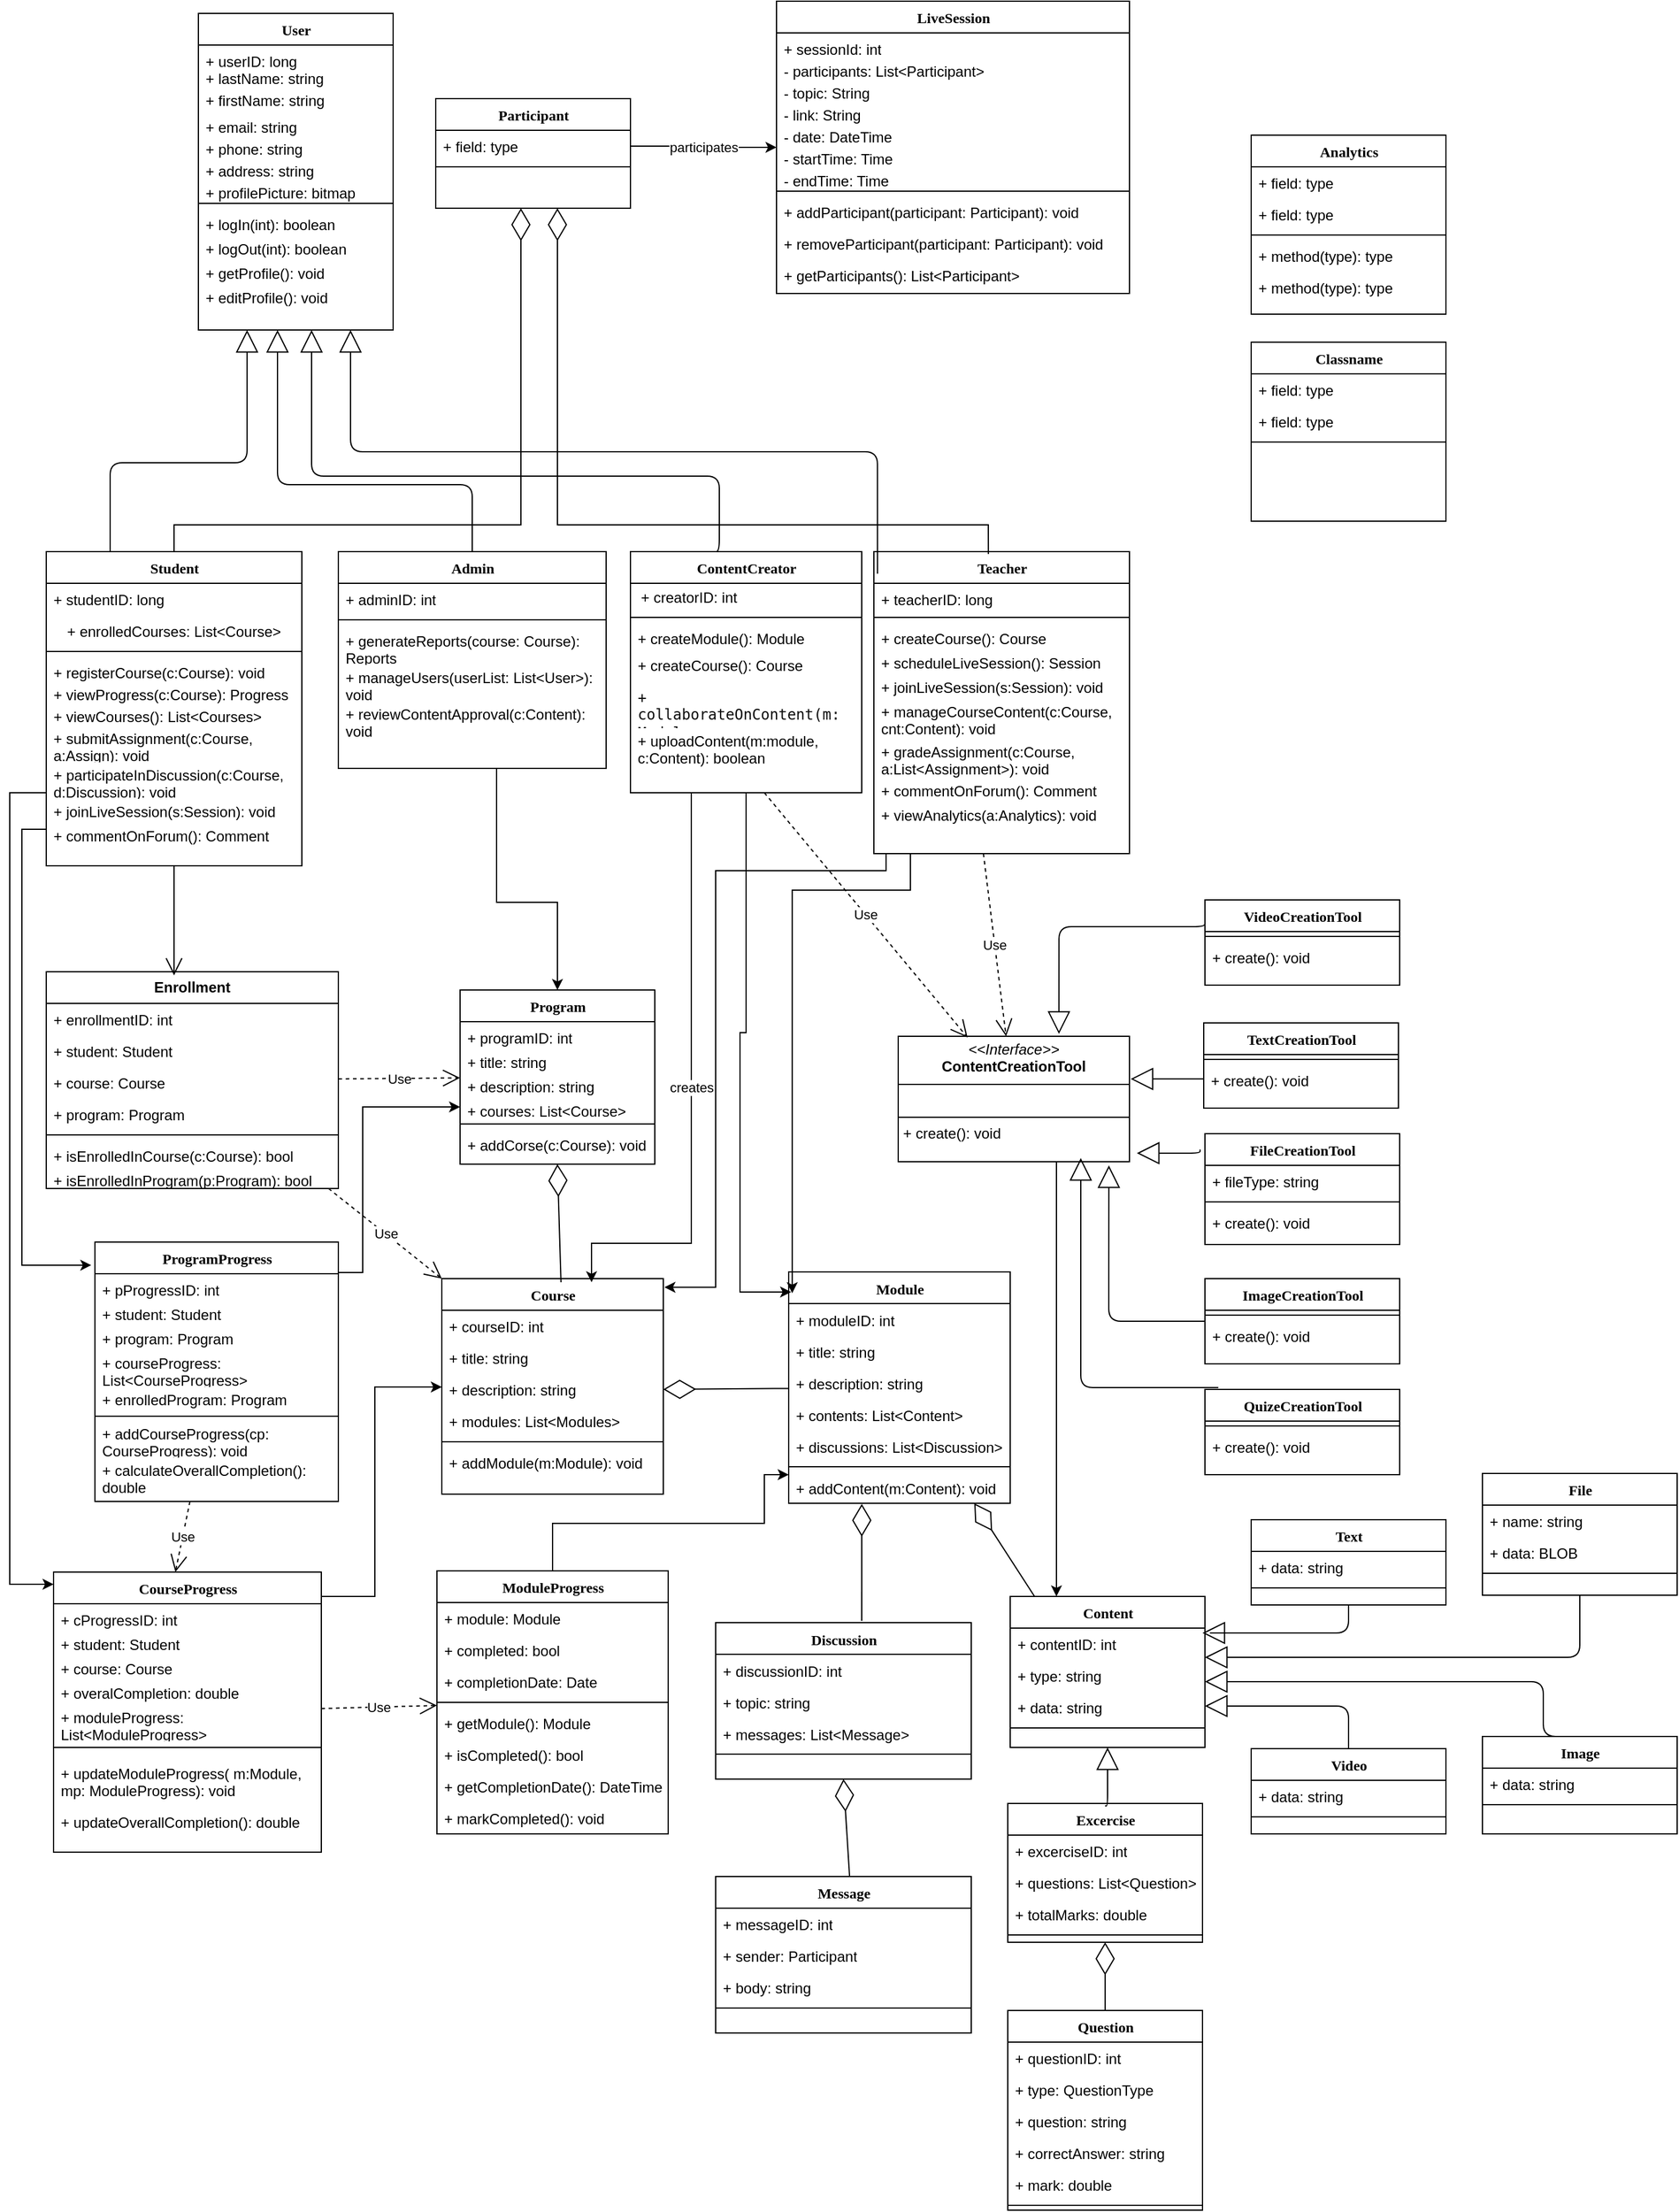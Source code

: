 <mxfile version="24.0.1" type="github">
  <diagram name="Page-1" id="9f46799a-70d6-7492-0946-bef42562c5a5">
    <mxGraphModel dx="880" dy="468" grid="1" gridSize="10" guides="1" tooltips="1" connect="1" arrows="1" fold="1" page="1" pageScale="1" pageWidth="2336" pageHeight="1654" background="none" math="0" shadow="0">
      <root>
        <mxCell id="0" />
        <mxCell id="1" parent="0" />
        <mxCell id="78961159f06e98e8-17" value="User" style="swimlane;html=1;fontStyle=1;align=center;verticalAlign=top;childLayout=stackLayout;horizontal=1;startSize=26;horizontalStack=0;resizeParent=1;resizeLast=0;collapsible=1;marginBottom=0;swimlaneFillColor=#ffffff;rounded=0;shadow=0;comic=0;labelBackgroundColor=none;strokeWidth=1;fillColor=none;fontFamily=Verdana;fontSize=12" parent="1" vertex="1">
          <mxGeometry x="175" y="40" width="160" height="260" as="geometry" />
        </mxCell>
        <mxCell id="78961159f06e98e8-26" value="+ userID: long" style="text;html=1;strokeColor=none;fillColor=none;align=left;verticalAlign=top;spacingLeft=4;spacingRight=4;whiteSpace=wrap;overflow=hidden;rotatable=0;points=[[0,0.5],[1,0.5]];portConstraint=eastwest;" parent="78961159f06e98e8-17" vertex="1">
          <mxGeometry y="26" width="160" height="18" as="geometry" />
        </mxCell>
        <mxCell id="78961159f06e98e8-21" value="+ lastName: string" style="text;html=1;strokeColor=none;fillColor=none;align=left;verticalAlign=middle;spacingLeft=4;spacingRight=4;whiteSpace=wrap;overflow=hidden;rotatable=0;points=[[0,0.5],[1,0.5]];portConstraint=eastwest;" parent="78961159f06e98e8-17" vertex="1">
          <mxGeometry y="44" width="160" height="18" as="geometry" />
        </mxCell>
        <mxCell id="78961159f06e98e8-23" value="+ firstName: string" style="text;html=1;strokeColor=none;fillColor=none;align=left;verticalAlign=middle;spacingLeft=4;spacingRight=4;whiteSpace=wrap;overflow=hidden;rotatable=0;points=[[0,0.5],[1,0.5]];portConstraint=eastwest;" parent="78961159f06e98e8-17" vertex="1">
          <mxGeometry y="62" width="160" height="18" as="geometry" />
        </mxCell>
        <mxCell id="78961159f06e98e8-25" value="+ email: string" style="text;html=1;strokeColor=none;fillColor=none;align=left;verticalAlign=top;spacingLeft=4;spacingRight=4;whiteSpace=wrap;overflow=hidden;rotatable=0;points=[[0,0.5],[1,0.5]];portConstraint=eastwest;" parent="78961159f06e98e8-17" vertex="1">
          <mxGeometry y="80" width="160" height="18" as="geometry" />
        </mxCell>
        <mxCell id="78961159f06e98e8-24" value="+ phone: string" style="text;html=1;strokeColor=none;fillColor=none;align=left;verticalAlign=top;spacingLeft=4;spacingRight=4;whiteSpace=wrap;overflow=hidden;rotatable=0;points=[[0,0.5],[1,0.5]];portConstraint=eastwest;" parent="78961159f06e98e8-17" vertex="1">
          <mxGeometry y="98" width="160" height="18" as="geometry" />
        </mxCell>
        <mxCell id="A95vGlB3U10rZuGnP-6H-2" value="+ address: string" style="text;html=1;strokeColor=none;fillColor=none;align=left;verticalAlign=top;spacingLeft=4;spacingRight=4;whiteSpace=wrap;overflow=hidden;rotatable=0;points=[[0,0.5],[1,0.5]];portConstraint=eastwest;" parent="78961159f06e98e8-17" vertex="1">
          <mxGeometry y="116" width="160" height="18" as="geometry" />
        </mxCell>
        <mxCell id="A95vGlB3U10rZuGnP-6H-1" value="+ profilePicture: bitmap" style="text;html=1;strokeColor=none;fillColor=none;align=left;verticalAlign=top;spacingLeft=4;spacingRight=4;whiteSpace=wrap;overflow=hidden;rotatable=0;points=[[0,0.5],[1,0.5]];portConstraint=eastwest;" parent="78961159f06e98e8-17" vertex="1">
          <mxGeometry y="134" width="160" height="18" as="geometry" />
        </mxCell>
        <mxCell id="78961159f06e98e8-19" value="" style="line;html=1;strokeWidth=1;fillColor=none;align=left;verticalAlign=middle;spacingTop=-1;spacingLeft=3;spacingRight=3;rotatable=0;labelPosition=right;points=[];portConstraint=eastwest;" parent="78961159f06e98e8-17" vertex="1">
          <mxGeometry y="152" width="160" height="8" as="geometry" />
        </mxCell>
        <mxCell id="A95vGlB3U10rZuGnP-6H-10" value="+ logIn(int): boolean" style="text;html=1;strokeColor=none;fillColor=none;align=left;verticalAlign=top;spacingLeft=4;spacingRight=4;whiteSpace=wrap;overflow=hidden;rotatable=0;points=[[0,0.5],[1,0.5]];portConstraint=eastwest;" parent="78961159f06e98e8-17" vertex="1">
          <mxGeometry y="160" width="160" height="20" as="geometry" />
        </mxCell>
        <mxCell id="78961159f06e98e8-20" value="+ logOut(int): boolean" style="text;html=1;strokeColor=none;fillColor=none;align=left;verticalAlign=top;spacingLeft=4;spacingRight=4;whiteSpace=wrap;overflow=hidden;rotatable=0;points=[[0,0.5],[1,0.5]];portConstraint=eastwest;" parent="78961159f06e98e8-17" vertex="1">
          <mxGeometry y="180" width="160" height="20" as="geometry" />
        </mxCell>
        <mxCell id="78961159f06e98e8-27" value="+ getProfile(): void" style="text;html=1;strokeColor=none;fillColor=none;align=left;verticalAlign=top;spacingLeft=4;spacingRight=4;whiteSpace=wrap;overflow=hidden;rotatable=0;points=[[0,0.5],[1,0.5]];portConstraint=eastwest;" parent="78961159f06e98e8-17" vertex="1">
          <mxGeometry y="200" width="160" height="20" as="geometry" />
        </mxCell>
        <mxCell id="A95vGlB3U10rZuGnP-6H-3" value="+ editProfile(): void" style="text;html=1;strokeColor=none;fillColor=none;align=left;verticalAlign=top;spacingLeft=4;spacingRight=4;whiteSpace=wrap;overflow=hidden;rotatable=0;points=[[0,0.5],[1,0.5]];portConstraint=eastwest;" parent="78961159f06e98e8-17" vertex="1">
          <mxGeometry y="220" width="160" height="20" as="geometry" />
        </mxCell>
        <mxCell id="HHO-CYu4kfu0MIJJ8jae-37" style="edgeStyle=orthogonalEdgeStyle;rounded=0;orthogonalLoop=1;jettySize=auto;html=1;" parent="1" source="78961159f06e98e8-56" target="HHO-CYu4kfu0MIJJ8jae-10" edge="1">
          <mxGeometry relative="1" as="geometry">
            <Array as="points">
              <mxPoint x="20" y="680" />
              <mxPoint x="20" y="1330" />
            </Array>
          </mxGeometry>
        </mxCell>
        <mxCell id="78961159f06e98e8-56" value="Student" style="swimlane;html=1;fontStyle=1;align=center;verticalAlign=top;childLayout=stackLayout;horizontal=1;startSize=26;horizontalStack=0;resizeParent=1;resizeLast=0;collapsible=1;marginBottom=0;swimlaneFillColor=#ffffff;rounded=0;shadow=0;comic=0;labelBackgroundColor=none;strokeWidth=1;fillColor=none;fontFamily=Verdana;fontSize=12" parent="1" vertex="1">
          <mxGeometry x="50" y="482" width="210" height="258" as="geometry" />
        </mxCell>
        <mxCell id="78961159f06e98e8-72" value="+ studentID: long" style="text;html=1;strokeColor=none;fillColor=none;align=left;verticalAlign=top;spacingLeft=4;spacingRight=4;whiteSpace=wrap;overflow=hidden;rotatable=0;points=[[0,0.5],[1,0.5]];portConstraint=eastwest;" parent="78961159f06e98e8-56" vertex="1">
          <mxGeometry y="26" width="210" height="26" as="geometry" />
        </mxCell>
        <mxCell id="78961159f06e98e8-70" value="&lt;span style=&quot;font-size: 12px; white-space: pre; background-color: rgb(255, 255, 255);&quot;&gt;+ enrolledCourses: List&amp;lt;Course&amp;gt;&lt;/span&gt;" style="text;html=1;strokeColor=none;fillColor=none;align=center;verticalAlign=top;spacingLeft=4;spacingRight=4;whiteSpace=wrap;overflow=hidden;rotatable=0;points=[[0,0.5],[1,0.5]];portConstraint=eastwest;fontFamily=Helvetica;fontSize=12;" parent="78961159f06e98e8-56" vertex="1">
          <mxGeometry y="52" width="210" height="26" as="geometry" />
        </mxCell>
        <mxCell id="78961159f06e98e8-64" value="" style="line;html=1;strokeWidth=1;fillColor=none;align=left;verticalAlign=middle;spacingTop=-1;spacingLeft=3;spacingRight=3;rotatable=0;labelPosition=right;points=[];portConstraint=eastwest;" parent="78961159f06e98e8-56" vertex="1">
          <mxGeometry y="78" width="210" height="8" as="geometry" />
        </mxCell>
        <mxCell id="78961159f06e98e8-65" value="+ registerCourse(c:Course): void" style="text;html=1;strokeColor=none;fillColor=none;align=left;verticalAlign=top;spacingLeft=4;spacingRight=4;whiteSpace=wrap;overflow=hidden;rotatable=0;points=[[0,0.5],[1,0.5]];portConstraint=eastwest;" parent="78961159f06e98e8-56" vertex="1">
          <mxGeometry y="86" width="210" height="18" as="geometry" />
        </mxCell>
        <mxCell id="78961159f06e98e8-66" value="+ viewProgress(c:Course): Progress" style="text;html=1;strokeColor=none;fillColor=none;align=left;verticalAlign=top;spacingLeft=4;spacingRight=4;whiteSpace=wrap;overflow=hidden;rotatable=0;points=[[0,0.5],[1,0.5]];portConstraint=eastwest;" parent="78961159f06e98e8-56" vertex="1">
          <mxGeometry y="104" width="210" height="18" as="geometry" />
        </mxCell>
        <mxCell id="A95vGlB3U10rZuGnP-6H-8" value="+ viewCourses(): List&amp;lt;Courses&amp;gt;" style="text;html=1;strokeColor=none;fillColor=none;align=left;verticalAlign=top;spacingLeft=4;spacingRight=4;whiteSpace=wrap;overflow=hidden;rotatable=0;points=[[0,0.5],[1,0.5]];portConstraint=eastwest;" parent="78961159f06e98e8-56" vertex="1">
          <mxGeometry y="122" width="210" height="18" as="geometry" />
        </mxCell>
        <mxCell id="A95vGlB3U10rZuGnP-6H-9" value="+ submitAssignment(c:Course, a:Assign): void" style="text;html=1;strokeColor=none;fillColor=none;align=left;verticalAlign=top;spacingLeft=4;spacingRight=4;whiteSpace=wrap;overflow=hidden;rotatable=0;points=[[0,0.5],[1,0.5]];portConstraint=eastwest;" parent="78961159f06e98e8-56" vertex="1">
          <mxGeometry y="140" width="210" height="30" as="geometry" />
        </mxCell>
        <mxCell id="A95vGlB3U10rZuGnP-6H-12" value="+ participateInDiscussion(c:Course, d:Discussion): void" style="text;html=1;strokeColor=none;fillColor=none;align=left;verticalAlign=top;spacingLeft=4;spacingRight=4;whiteSpace=wrap;overflow=hidden;rotatable=0;points=[[0,0.5],[1,0.5]];portConstraint=eastwest;" parent="78961159f06e98e8-56" vertex="1">
          <mxGeometry y="170" width="210" height="30" as="geometry" />
        </mxCell>
        <mxCell id="4jpahbt-hSNjz72QjL-w-2" value="+ joinLiveSession(s:Session): void" style="text;html=1;strokeColor=none;fillColor=none;align=left;verticalAlign=top;spacingLeft=4;spacingRight=4;whiteSpace=wrap;overflow=hidden;rotatable=0;points=[[0,0.5],[1,0.5]];portConstraint=eastwest;" parent="78961159f06e98e8-56" vertex="1">
          <mxGeometry y="200" width="210" height="20" as="geometry" />
        </mxCell>
        <mxCell id="4jpahbt-hSNjz72QjL-w-4" value="+ commentOnForum(): Comment" style="text;html=1;strokeColor=none;fillColor=none;align=left;verticalAlign=top;spacingLeft=4;spacingRight=4;whiteSpace=wrap;overflow=hidden;rotatable=0;points=[[0,0.5],[1,0.5]];portConstraint=eastwest;" parent="78961159f06e98e8-56" vertex="1">
          <mxGeometry y="220" width="210" height="20" as="geometry" />
        </mxCell>
        <mxCell id="78961159f06e98e8-69" value="Teacher" style="swimlane;html=1;fontStyle=1;align=center;verticalAlign=top;childLayout=stackLayout;horizontal=1;startSize=26;horizontalStack=0;resizeParent=1;resizeLast=0;collapsible=1;marginBottom=0;swimlaneFillColor=#ffffff;rounded=0;shadow=0;comic=0;labelBackgroundColor=none;strokeWidth=1;fillColor=none;fontFamily=Verdana;fontSize=12" parent="1" vertex="1">
          <mxGeometry x="730" y="482" width="210" height="248" as="geometry">
            <mxRectangle x="310" y="482" width="90" height="30" as="alternateBounds" />
          </mxGeometry>
        </mxCell>
        <mxCell id="78961159f06e98e8-71" value="+ teacherID: long" style="text;html=1;strokeColor=none;fillColor=none;align=left;verticalAlign=top;spacingLeft=4;spacingRight=4;whiteSpace=wrap;overflow=hidden;rotatable=0;points=[[0,0.5],[1,0.5]];portConstraint=eastwest;" parent="78961159f06e98e8-69" vertex="1">
          <mxGeometry y="26" width="210" height="24" as="geometry" />
        </mxCell>
        <mxCell id="78961159f06e98e8-77" value="" style="line;html=1;strokeWidth=1;fillColor=none;align=left;verticalAlign=middle;spacingTop=-1;spacingLeft=3;spacingRight=3;rotatable=0;labelPosition=right;points=[];portConstraint=eastwest;" parent="78961159f06e98e8-69" vertex="1">
          <mxGeometry y="50" width="210" height="8" as="geometry" />
        </mxCell>
        <mxCell id="78961159f06e98e8-78" value="+ createCourse(): Course" style="text;html=1;strokeColor=none;fillColor=none;align=left;verticalAlign=top;spacingLeft=4;spacingRight=4;whiteSpace=wrap;overflow=hidden;rotatable=0;points=[[0,0.5],[1,0.5]];portConstraint=eastwest;" parent="78961159f06e98e8-69" vertex="1">
          <mxGeometry y="58" width="210" height="20" as="geometry" />
        </mxCell>
        <mxCell id="78961159f06e98e8-79" value="+ scheduleLiveSession(): Session" style="text;html=1;strokeColor=none;fillColor=none;align=left;verticalAlign=top;spacingLeft=4;spacingRight=4;whiteSpace=wrap;overflow=hidden;rotatable=0;points=[[0,0.5],[1,0.5]];portConstraint=eastwest;" parent="78961159f06e98e8-69" vertex="1">
          <mxGeometry y="78" width="210" height="20" as="geometry" />
        </mxCell>
        <mxCell id="4jpahbt-hSNjz72QjL-w-1" value="+ joinLiveSession(s:Session): void" style="text;html=1;strokeColor=none;fillColor=none;align=left;verticalAlign=top;spacingLeft=4;spacingRight=4;whiteSpace=wrap;overflow=hidden;rotatable=0;points=[[0,0.5],[1,0.5]];portConstraint=eastwest;" parent="78961159f06e98e8-69" vertex="1">
          <mxGeometry y="98" width="210" height="20" as="geometry" />
        </mxCell>
        <mxCell id="78961159f06e98e8-80" value="+ manageCourseContent(c:Course, cnt:Content): void" style="text;html=1;strokeColor=none;fillColor=none;align=left;verticalAlign=top;spacingLeft=4;spacingRight=4;whiteSpace=wrap;overflow=hidden;rotatable=0;points=[[0,0.5],[1,0.5]];portConstraint=eastwest;" parent="78961159f06e98e8-69" vertex="1">
          <mxGeometry y="118" width="210" height="33" as="geometry" />
        </mxCell>
        <mxCell id="78961159f06e98e8-81" value="+ gradeAssignment(c:Course, a:List&amp;lt;Assignment&amp;gt;): void" style="text;html=1;strokeColor=none;fillColor=none;align=left;verticalAlign=top;spacingLeft=4;spacingRight=4;whiteSpace=wrap;overflow=hidden;rotatable=0;points=[[0,0.5],[1,0.5]];portConstraint=eastwest;" parent="78961159f06e98e8-69" vertex="1">
          <mxGeometry y="151" width="210" height="32" as="geometry" />
        </mxCell>
        <mxCell id="4jpahbt-hSNjz72QjL-w-3" value="+ commentOnForum(): Comment" style="text;html=1;strokeColor=none;fillColor=none;align=left;verticalAlign=top;spacingLeft=4;spacingRight=4;whiteSpace=wrap;overflow=hidden;rotatable=0;points=[[0,0.5],[1,0.5]];portConstraint=eastwest;" parent="78961159f06e98e8-69" vertex="1">
          <mxGeometry y="183" width="210" height="20" as="geometry" />
        </mxCell>
        <mxCell id="4jpahbt-hSNjz72QjL-w-5" value="+ viewAnalytics(a:Analytics): void" style="text;html=1;strokeColor=none;fillColor=none;align=left;verticalAlign=top;spacingLeft=4;spacingRight=4;whiteSpace=wrap;overflow=hidden;rotatable=0;points=[[0,0.5],[1,0.5]];portConstraint=eastwest;" parent="78961159f06e98e8-69" vertex="1">
          <mxGeometry y="203" width="210" height="20" as="geometry" />
        </mxCell>
        <mxCell id="78961159f06e98e8-82" value="ContentCreator" style="swimlane;html=1;fontStyle=1;align=center;verticalAlign=top;childLayout=stackLayout;horizontal=1;startSize=26;horizontalStack=0;resizeParent=1;resizeLast=0;collapsible=1;marginBottom=0;swimlaneFillColor=#ffffff;rounded=0;shadow=0;comic=0;labelBackgroundColor=none;strokeWidth=1;fillColor=none;fontFamily=Verdana;fontSize=12" parent="1" vertex="1">
          <mxGeometry x="530" y="482" width="190" height="198" as="geometry" />
        </mxCell>
        <mxCell id="4jpahbt-hSNjz72QjL-w-6" value="&amp;nbsp; + creatorID: int" style="text;strokeColor=none;align=left;fillColor=none;html=1;verticalAlign=middle;whiteSpace=wrap;rounded=0;" parent="78961159f06e98e8-82" vertex="1">
          <mxGeometry y="26" width="190" height="24" as="geometry" />
        </mxCell>
        <mxCell id="78961159f06e98e8-90" value="" style="line;html=1;strokeWidth=1;fillColor=none;align=left;verticalAlign=middle;spacingTop=-1;spacingLeft=3;spacingRight=3;rotatable=0;labelPosition=right;points=[];portConstraint=eastwest;" parent="78961159f06e98e8-82" vertex="1">
          <mxGeometry y="50" width="190" height="8" as="geometry" />
        </mxCell>
        <mxCell id="78961159f06e98e8-91" value="+ createModule(): Module" style="text;html=1;strokeColor=none;fillColor=none;align=left;verticalAlign=top;spacingLeft=4;spacingRight=4;whiteSpace=wrap;overflow=hidden;rotatable=0;points=[[0,0.5],[1,0.5]];portConstraint=eastwest;" parent="78961159f06e98e8-82" vertex="1">
          <mxGeometry y="58" width="190" height="22" as="geometry" />
        </mxCell>
        <mxCell id="78961159f06e98e8-94" value="+ createCourse(): Course" style="text;html=1;strokeColor=none;fillColor=none;align=left;verticalAlign=top;spacingLeft=4;spacingRight=4;whiteSpace=wrap;overflow=hidden;rotatable=0;points=[[0,0.5],[1,0.5]];portConstraint=eastwest;" parent="78961159f06e98e8-82" vertex="1">
          <mxGeometry y="80" width="190" height="26" as="geometry" />
        </mxCell>
        <mxCell id="4jpahbt-hSNjz72QjL-w-7" value="&lt;span style=&quot;color: rgb(13, 13, 13); font-family: &amp;quot;Söhne Mono&amp;quot;, Monaco, &amp;quot;Andale Mono&amp;quot;, &amp;quot;Ubuntu Mono&amp;quot;, monospace; white-space-collapse: preserve; background-color: rgb(255, 255, 255);&quot;&gt;&lt;font style=&quot;font-size: 12px;&quot;&gt;+ collaborateOnContent(m: Module, c: ContentCreator): void&lt;/font&gt;&lt;/span&gt;" style="text;html=1;strokeColor=none;fillColor=none;align=left;verticalAlign=top;spacingLeft=4;spacingRight=4;whiteSpace=wrap;overflow=hidden;rotatable=0;points=[[0,0.5],[1,0.5]];portConstraint=eastwest;" parent="78961159f06e98e8-82" vertex="1">
          <mxGeometry y="106" width="190" height="36" as="geometry" />
        </mxCell>
        <mxCell id="4jpahbt-hSNjz72QjL-w-8" value="+ uploadContent(m:module, c:Content): boolean" style="text;html=1;strokeColor=none;fillColor=none;align=left;verticalAlign=top;spacingLeft=4;spacingRight=4;whiteSpace=wrap;overflow=hidden;rotatable=0;points=[[0,0.5],[1,0.5]];portConstraint=eastwest;" parent="78961159f06e98e8-82" vertex="1">
          <mxGeometry y="142" width="190" height="38" as="geometry" />
        </mxCell>
        <mxCell id="78961159f06e98e8-127" style="edgeStyle=orthogonalEdgeStyle;html=1;labelBackgroundColor=none;startFill=0;startSize=8;endArrow=block;endFill=0;endSize=16;fontFamily=Verdana;fontSize=12;exitX=0.014;exitY=0.073;exitDx=0;exitDy=0;exitPerimeter=0;" parent="1" source="78961159f06e98e8-69" target="78961159f06e98e8-17" edge="1">
          <mxGeometry relative="1" as="geometry">
            <mxPoint x="420" y="482.0" as="sourcePoint" />
            <mxPoint x="260" y="297" as="targetPoint" />
            <Array as="points">
              <mxPoint x="733" y="400" />
              <mxPoint x="300" y="400" />
            </Array>
          </mxGeometry>
        </mxCell>
        <mxCell id="4jpahbt-hSNjz72QjL-w-65" style="edgeStyle=orthogonalEdgeStyle;rounded=0;orthogonalLoop=1;jettySize=auto;html=1;entryX=0.5;entryY=0;entryDx=0;entryDy=0;" parent="1" source="78961159f06e98e8-95" target="78961159f06e98e8-43" edge="1">
          <mxGeometry relative="1" as="geometry">
            <Array as="points">
              <mxPoint x="420" y="770" />
              <mxPoint x="470" y="770" />
            </Array>
          </mxGeometry>
        </mxCell>
        <mxCell id="78961159f06e98e8-95" value="Admin" style="swimlane;html=1;fontStyle=1;align=center;verticalAlign=top;childLayout=stackLayout;horizontal=1;startSize=26;horizontalStack=0;resizeParent=1;resizeLast=0;collapsible=1;marginBottom=0;swimlaneFillColor=#ffffff;rounded=0;shadow=0;comic=0;labelBackgroundColor=none;strokeWidth=1;fillColor=none;fontFamily=Verdana;fontSize=12" parent="1" vertex="1">
          <mxGeometry x="290" y="482" width="220" height="178" as="geometry" />
        </mxCell>
        <mxCell id="78961159f06e98e8-96" value="+ adminID: int" style="text;html=1;strokeColor=none;fillColor=none;align=left;verticalAlign=top;spacingLeft=4;spacingRight=4;whiteSpace=wrap;overflow=hidden;rotatable=0;points=[[0,0.5],[1,0.5]];portConstraint=eastwest;" parent="78961159f06e98e8-95" vertex="1">
          <mxGeometry y="26" width="220" height="26" as="geometry" />
        </mxCell>
        <mxCell id="78961159f06e98e8-103" value="" style="line;html=1;strokeWidth=1;fillColor=none;align=left;verticalAlign=middle;spacingTop=-1;spacingLeft=3;spacingRight=3;rotatable=0;labelPosition=right;points=[];portConstraint=eastwest;" parent="78961159f06e98e8-95" vertex="1">
          <mxGeometry y="52" width="220" height="8" as="geometry" />
        </mxCell>
        <mxCell id="78961159f06e98e8-104" value="+ generateReports(course: Course): Reports" style="text;html=1;strokeColor=none;fillColor=none;align=left;verticalAlign=top;spacingLeft=4;spacingRight=4;whiteSpace=wrap;overflow=hidden;rotatable=0;points=[[0,0.5],[1,0.5]];portConstraint=eastwest;fontFamily=Helvetica;" parent="78961159f06e98e8-95" vertex="1">
          <mxGeometry y="60" width="220" height="30" as="geometry" />
        </mxCell>
        <mxCell id="4jpahbt-hSNjz72QjL-w-10" value="+ manageUsers(userList: List&amp;lt;User&amp;gt;): void" style="text;html=1;strokeColor=none;fillColor=none;align=left;verticalAlign=top;spacingLeft=4;spacingRight=4;whiteSpace=wrap;overflow=hidden;rotatable=0;points=[[0,0.5],[1,0.5]];portConstraint=eastwest;fontFamily=Helvetica;" parent="78961159f06e98e8-95" vertex="1">
          <mxGeometry y="90" width="220" height="30" as="geometry" />
        </mxCell>
        <mxCell id="4jpahbt-hSNjz72QjL-w-11" value="+ reviewContentApproval(c:Content): void" style="text;html=1;strokeColor=none;fillColor=none;align=left;verticalAlign=top;spacingLeft=4;spacingRight=4;whiteSpace=wrap;overflow=hidden;rotatable=0;points=[[0,0.5],[1,0.5]];portConstraint=eastwest;fontFamily=Helvetica;" parent="78961159f06e98e8-95" vertex="1">
          <mxGeometry y="120" width="220" height="30" as="geometry" />
        </mxCell>
        <mxCell id="78961159f06e98e8-108" value="Analytics" style="swimlane;html=1;fontStyle=1;align=center;verticalAlign=top;childLayout=stackLayout;horizontal=1;startSize=26;horizontalStack=0;resizeParent=1;resizeLast=0;collapsible=1;marginBottom=0;swimlaneFillColor=#ffffff;rounded=0;shadow=0;comic=0;labelBackgroundColor=none;strokeWidth=1;fillColor=none;fontFamily=Verdana;fontSize=12" parent="1" vertex="1">
          <mxGeometry x="1040" y="140.0" width="160" height="147" as="geometry" />
        </mxCell>
        <mxCell id="78961159f06e98e8-109" value="+ field: type" style="text;html=1;strokeColor=none;fillColor=none;align=left;verticalAlign=top;spacingLeft=4;spacingRight=4;whiteSpace=wrap;overflow=hidden;rotatable=0;points=[[0,0.5],[1,0.5]];portConstraint=eastwest;" parent="78961159f06e98e8-108" vertex="1">
          <mxGeometry y="26" width="160" height="26" as="geometry" />
        </mxCell>
        <mxCell id="78961159f06e98e8-110" value="+ field: type" style="text;html=1;strokeColor=none;fillColor=none;align=left;verticalAlign=top;spacingLeft=4;spacingRight=4;whiteSpace=wrap;overflow=hidden;rotatable=0;points=[[0,0.5],[1,0.5]];portConstraint=eastwest;" parent="78961159f06e98e8-108" vertex="1">
          <mxGeometry y="52" width="160" height="26" as="geometry" />
        </mxCell>
        <mxCell id="78961159f06e98e8-116" value="" style="line;html=1;strokeWidth=1;fillColor=none;align=left;verticalAlign=middle;spacingTop=-1;spacingLeft=3;spacingRight=3;rotatable=0;labelPosition=right;points=[];portConstraint=eastwest;" parent="78961159f06e98e8-108" vertex="1">
          <mxGeometry y="78" width="160" height="8" as="geometry" />
        </mxCell>
        <mxCell id="78961159f06e98e8-117" value="+ method(type): type" style="text;html=1;strokeColor=none;fillColor=none;align=left;verticalAlign=top;spacingLeft=4;spacingRight=4;whiteSpace=wrap;overflow=hidden;rotatable=0;points=[[0,0.5],[1,0.5]];portConstraint=eastwest;" parent="78961159f06e98e8-108" vertex="1">
          <mxGeometry y="86" width="160" height="26" as="geometry" />
        </mxCell>
        <mxCell id="78961159f06e98e8-120" value="+ method(type): type" style="text;html=1;strokeColor=none;fillColor=none;align=left;verticalAlign=top;spacingLeft=4;spacingRight=4;whiteSpace=wrap;overflow=hidden;rotatable=0;points=[[0,0.5],[1,0.5]];portConstraint=eastwest;" parent="78961159f06e98e8-108" vertex="1">
          <mxGeometry y="112" width="160" height="26" as="geometry" />
        </mxCell>
        <mxCell id="A95vGlB3U10rZuGnP-6H-5" style="edgeStyle=orthogonalEdgeStyle;html=1;labelBackgroundColor=none;startFill=0;startSize=8;endArrow=block;endFill=0;endSize=16;fontFamily=Verdana;fontSize=12;exitX=0.5;exitY=0;exitDx=0;exitDy=0;entryX=0.75;entryY=1;entryDx=0;entryDy=0;" parent="1" edge="1">
          <mxGeometry relative="1" as="geometry">
            <mxPoint x="598" y="482" as="sourcePoint" />
            <mxPoint x="268" y="300" as="targetPoint" />
            <Array as="points">
              <mxPoint x="603" y="482" />
              <mxPoint x="603" y="420" />
              <mxPoint x="268" y="420" />
            </Array>
          </mxGeometry>
        </mxCell>
        <mxCell id="78961159f06e98e8-126" style="edgeStyle=orthogonalEdgeStyle;html=1;labelBackgroundColor=none;startFill=0;startSize=8;endArrow=block;endFill=0;endSize=16;fontFamily=Verdana;fontSize=12;exitX=0.5;exitY=0;exitDx=0;exitDy=0;" parent="1" source="78961159f06e98e8-95" edge="1">
          <mxGeometry relative="1" as="geometry">
            <Array as="points">
              <mxPoint x="400" y="427" />
              <mxPoint x="240" y="427" />
              <mxPoint x="240" y="300" />
            </Array>
            <mxPoint x="815.04" y="477.992" as="sourcePoint" />
            <mxPoint x="240" y="300" as="targetPoint" />
          </mxGeometry>
        </mxCell>
        <mxCell id="78961159f06e98e8-128" style="edgeStyle=orthogonalEdgeStyle;html=1;labelBackgroundColor=none;startFill=0;startSize=8;endArrow=block;endFill=0;endSize=16;fontFamily=Verdana;fontSize=12;exitX=0.25;exitY=0;exitDx=0;exitDy=0;entryX=0.25;entryY=1;entryDx=0;entryDy=0;" parent="1" source="78961159f06e98e8-56" target="78961159f06e98e8-17" edge="1">
          <mxGeometry relative="1" as="geometry">
            <Array as="points">
              <mxPoint x="103" y="409" />
              <mxPoint x="215" y="409" />
            </Array>
            <mxPoint x="100.04" y="461" as="sourcePoint" />
            <mxPoint x="230" y="290" as="targetPoint" />
          </mxGeometry>
        </mxCell>
        <mxCell id="4jpahbt-hSNjz72QjL-w-12" value="Course" style="swimlane;html=1;fontStyle=1;align=center;verticalAlign=top;childLayout=stackLayout;horizontal=1;startSize=26;horizontalStack=0;resizeParent=1;resizeLast=0;collapsible=1;marginBottom=0;swimlaneFillColor=#ffffff;rounded=0;shadow=0;comic=0;labelBackgroundColor=none;strokeWidth=1;fillColor=none;fontFamily=Verdana;fontSize=12" parent="1" vertex="1">
          <mxGeometry x="375" y="1079" width="182" height="177" as="geometry" />
        </mxCell>
        <mxCell id="4jpahbt-hSNjz72QjL-w-13" value="+ courseID: int" style="text;html=1;strokeColor=none;fillColor=none;align=left;verticalAlign=top;spacingLeft=4;spacingRight=4;whiteSpace=wrap;overflow=hidden;rotatable=0;points=[[0,0.5],[1,0.5]];portConstraint=eastwest;" parent="4jpahbt-hSNjz72QjL-w-12" vertex="1">
          <mxGeometry y="26" width="182" height="26" as="geometry" />
        </mxCell>
        <mxCell id="4jpahbt-hSNjz72QjL-w-14" value="+ title: string" style="text;html=1;strokeColor=none;fillColor=none;align=left;verticalAlign=top;spacingLeft=4;spacingRight=4;whiteSpace=wrap;overflow=hidden;rotatable=0;points=[[0,0.5],[1,0.5]];portConstraint=eastwest;" parent="4jpahbt-hSNjz72QjL-w-12" vertex="1">
          <mxGeometry y="52" width="182" height="26" as="geometry" />
        </mxCell>
        <mxCell id="4jpahbt-hSNjz72QjL-w-15" value="+ description: string" style="text;html=1;strokeColor=none;fillColor=none;align=left;verticalAlign=top;spacingLeft=4;spacingRight=4;whiteSpace=wrap;overflow=hidden;rotatable=0;points=[[0,0.5],[1,0.5]];portConstraint=eastwest;" parent="4jpahbt-hSNjz72QjL-w-12" vertex="1">
          <mxGeometry y="78" width="182" height="26" as="geometry" />
        </mxCell>
        <mxCell id="4jpahbt-hSNjz72QjL-w-16" value="+ modules: List&amp;lt;Modules&amp;gt;" style="text;html=1;strokeColor=none;fillColor=none;align=left;verticalAlign=top;spacingLeft=4;spacingRight=4;whiteSpace=wrap;overflow=hidden;rotatable=0;points=[[0,0.5],[1,0.5]];portConstraint=eastwest;" parent="4jpahbt-hSNjz72QjL-w-12" vertex="1">
          <mxGeometry y="104" width="182" height="26" as="geometry" />
        </mxCell>
        <mxCell id="4jpahbt-hSNjz72QjL-w-17" value="" style="line;html=1;strokeWidth=1;fillColor=none;align=left;verticalAlign=middle;spacingTop=-1;spacingLeft=3;spacingRight=3;rotatable=0;labelPosition=right;points=[];portConstraint=eastwest;" parent="4jpahbt-hSNjz72QjL-w-12" vertex="1">
          <mxGeometry y="130" width="182" height="8" as="geometry" />
        </mxCell>
        <mxCell id="4jpahbt-hSNjz72QjL-w-18" value="+ addModule(m:Module): void" style="text;html=1;strokeColor=none;fillColor=none;align=left;verticalAlign=top;spacingLeft=4;spacingRight=4;whiteSpace=wrap;overflow=hidden;rotatable=0;points=[[0,0.5],[1,0.5]];portConstraint=eastwest;" parent="4jpahbt-hSNjz72QjL-w-12" vertex="1">
          <mxGeometry y="138" width="182" height="26" as="geometry" />
        </mxCell>
        <mxCell id="4jpahbt-hSNjz72QjL-w-19" value="Module" style="swimlane;html=1;fontStyle=1;align=center;verticalAlign=top;childLayout=stackLayout;horizontal=1;startSize=26;horizontalStack=0;resizeParent=1;resizeLast=0;collapsible=1;marginBottom=0;swimlaneFillColor=#ffffff;rounded=0;shadow=0;comic=0;labelBackgroundColor=none;strokeWidth=1;fillColor=none;fontFamily=Verdana;fontSize=12" parent="1" vertex="1">
          <mxGeometry x="660" y="1073.5" width="182" height="190" as="geometry" />
        </mxCell>
        <mxCell id="4jpahbt-hSNjz72QjL-w-20" value="+ moduleID: int" style="text;html=1;strokeColor=none;fillColor=none;align=left;verticalAlign=top;spacingLeft=4;spacingRight=4;whiteSpace=wrap;overflow=hidden;rotatable=0;points=[[0,0.5],[1,0.5]];portConstraint=eastwest;" parent="4jpahbt-hSNjz72QjL-w-19" vertex="1">
          <mxGeometry y="26" width="182" height="26" as="geometry" />
        </mxCell>
        <mxCell id="4jpahbt-hSNjz72QjL-w-21" value="+ title: string" style="text;html=1;strokeColor=none;fillColor=none;align=left;verticalAlign=top;spacingLeft=4;spacingRight=4;whiteSpace=wrap;overflow=hidden;rotatable=0;points=[[0,0.5],[1,0.5]];portConstraint=eastwest;" parent="4jpahbt-hSNjz72QjL-w-19" vertex="1">
          <mxGeometry y="52" width="182" height="26" as="geometry" />
        </mxCell>
        <mxCell id="4jpahbt-hSNjz72QjL-w-22" value="+ description: string" style="text;html=1;strokeColor=none;fillColor=none;align=left;verticalAlign=top;spacingLeft=4;spacingRight=4;whiteSpace=wrap;overflow=hidden;rotatable=0;points=[[0,0.5],[1,0.5]];portConstraint=eastwest;" parent="4jpahbt-hSNjz72QjL-w-19" vertex="1">
          <mxGeometry y="78" width="182" height="26" as="geometry" />
        </mxCell>
        <mxCell id="4jpahbt-hSNjz72QjL-w-23" value="+ contents: List&amp;lt;Content&amp;gt;" style="text;html=1;strokeColor=none;fillColor=none;align=left;verticalAlign=top;spacingLeft=4;spacingRight=4;whiteSpace=wrap;overflow=hidden;rotatable=0;points=[[0,0.5],[1,0.5]];portConstraint=eastwest;" parent="4jpahbt-hSNjz72QjL-w-19" vertex="1">
          <mxGeometry y="104" width="182" height="26" as="geometry" />
        </mxCell>
        <mxCell id="4jpahbt-hSNjz72QjL-w-26" value="+ discussions: List&amp;lt;Discussion&amp;gt;" style="text;html=1;strokeColor=none;fillColor=none;align=left;verticalAlign=top;spacingLeft=4;spacingRight=4;whiteSpace=wrap;overflow=hidden;rotatable=0;points=[[0,0.5],[1,0.5]];portConstraint=eastwest;" parent="4jpahbt-hSNjz72QjL-w-19" vertex="1">
          <mxGeometry y="130" width="182" height="26" as="geometry" />
        </mxCell>
        <mxCell id="4jpahbt-hSNjz72QjL-w-24" value="" style="line;html=1;strokeWidth=1;fillColor=none;align=left;verticalAlign=middle;spacingTop=-1;spacingLeft=3;spacingRight=3;rotatable=0;labelPosition=right;points=[];portConstraint=eastwest;" parent="4jpahbt-hSNjz72QjL-w-19" vertex="1">
          <mxGeometry y="156" width="182" height="8" as="geometry" />
        </mxCell>
        <mxCell id="4jpahbt-hSNjz72QjL-w-25" value="+ addContent(m:Content): void" style="text;html=1;strokeColor=none;fillColor=none;align=left;verticalAlign=top;spacingLeft=4;spacingRight=4;whiteSpace=wrap;overflow=hidden;rotatable=0;points=[[0,0.5],[1,0.5]];portConstraint=eastwest;" parent="4jpahbt-hSNjz72QjL-w-19" vertex="1">
          <mxGeometry y="164" width="182" height="26" as="geometry" />
        </mxCell>
        <mxCell id="4jpahbt-hSNjz72QjL-w-27" value="Content" style="swimlane;html=1;fontStyle=1;align=center;verticalAlign=top;childLayout=stackLayout;horizontal=1;startSize=26;horizontalStack=0;resizeParent=1;resizeLast=0;collapsible=1;marginBottom=0;swimlaneFillColor=#ffffff;rounded=0;shadow=0;comic=0;labelBackgroundColor=none;strokeWidth=1;fillColor=none;fontFamily=Verdana;fontSize=12" parent="1" vertex="1">
          <mxGeometry x="842" y="1340" width="160" height="124" as="geometry" />
        </mxCell>
        <mxCell id="4jpahbt-hSNjz72QjL-w-28" value="+ contentID: int" style="text;html=1;strokeColor=none;fillColor=none;align=left;verticalAlign=top;spacingLeft=4;spacingRight=4;whiteSpace=wrap;overflow=hidden;rotatable=0;points=[[0,0.5],[1,0.5]];portConstraint=eastwest;" parent="4jpahbt-hSNjz72QjL-w-27" vertex="1">
          <mxGeometry y="26" width="160" height="26" as="geometry" />
        </mxCell>
        <mxCell id="4jpahbt-hSNjz72QjL-w-29" value="+ type: string" style="text;html=1;strokeColor=none;fillColor=none;align=left;verticalAlign=top;spacingLeft=4;spacingRight=4;whiteSpace=wrap;overflow=hidden;rotatable=0;points=[[0,0.5],[1,0.5]];portConstraint=eastwest;" parent="4jpahbt-hSNjz72QjL-w-27" vertex="1">
          <mxGeometry y="52" width="160" height="26" as="geometry" />
        </mxCell>
        <mxCell id="4jpahbt-hSNjz72QjL-w-30" value="+ data: string" style="text;html=1;strokeColor=none;fillColor=none;align=left;verticalAlign=top;spacingLeft=4;spacingRight=4;whiteSpace=wrap;overflow=hidden;rotatable=0;points=[[0,0.5],[1,0.5]];portConstraint=eastwest;" parent="4jpahbt-hSNjz72QjL-w-27" vertex="1">
          <mxGeometry y="78" width="160" height="26" as="geometry" />
        </mxCell>
        <mxCell id="4jpahbt-hSNjz72QjL-w-32" value="" style="line;html=1;strokeWidth=1;fillColor=none;align=left;verticalAlign=middle;spacingTop=-1;spacingLeft=3;spacingRight=3;rotatable=0;labelPosition=right;points=[];portConstraint=eastwest;" parent="4jpahbt-hSNjz72QjL-w-27" vertex="1">
          <mxGeometry y="104" width="160" height="8" as="geometry" />
        </mxCell>
        <mxCell id="4jpahbt-hSNjz72QjL-w-34" value="Excercise" style="swimlane;html=1;fontStyle=1;align=center;verticalAlign=top;childLayout=stackLayout;horizontal=1;startSize=26;horizontalStack=0;resizeParent=1;resizeLast=0;collapsible=1;marginBottom=0;swimlaneFillColor=#ffffff;rounded=0;shadow=0;comic=0;labelBackgroundColor=none;strokeWidth=1;fillColor=none;fontFamily=Verdana;fontSize=12" parent="1" vertex="1">
          <mxGeometry x="840" y="1510" width="160" height="114" as="geometry" />
        </mxCell>
        <mxCell id="4jpahbt-hSNjz72QjL-w-35" value="+ excerciseID: int" style="text;html=1;strokeColor=none;fillColor=none;align=left;verticalAlign=top;spacingLeft=4;spacingRight=4;whiteSpace=wrap;overflow=hidden;rotatable=0;points=[[0,0.5],[1,0.5]];portConstraint=eastwest;" parent="4jpahbt-hSNjz72QjL-w-34" vertex="1">
          <mxGeometry y="26" width="160" height="26" as="geometry" />
        </mxCell>
        <mxCell id="4jpahbt-hSNjz72QjL-w-36" value="+ questions: List&amp;lt;Question&amp;gt;" style="text;html=1;strokeColor=none;fillColor=none;align=left;verticalAlign=top;spacingLeft=4;spacingRight=4;whiteSpace=wrap;overflow=hidden;rotatable=0;points=[[0,0.5],[1,0.5]];portConstraint=eastwest;" parent="4jpahbt-hSNjz72QjL-w-34" vertex="1">
          <mxGeometry y="52" width="160" height="26" as="geometry" />
        </mxCell>
        <mxCell id="4jpahbt-hSNjz72QjL-w-46" value="+ totalMarks: double" style="text;html=1;strokeColor=none;fillColor=none;align=left;verticalAlign=top;spacingLeft=4;spacingRight=4;whiteSpace=wrap;overflow=hidden;rotatable=0;points=[[0,0.5],[1,0.5]];portConstraint=eastwest;" parent="4jpahbt-hSNjz72QjL-w-34" vertex="1">
          <mxGeometry y="78" width="160" height="26" as="geometry" />
        </mxCell>
        <mxCell id="4jpahbt-hSNjz72QjL-w-38" value="" style="line;html=1;strokeWidth=1;fillColor=none;align=left;verticalAlign=middle;spacingTop=-1;spacingLeft=3;spacingRight=3;rotatable=0;labelPosition=right;points=[];portConstraint=eastwest;" parent="4jpahbt-hSNjz72QjL-w-34" vertex="1">
          <mxGeometry y="104" width="160" height="8" as="geometry" />
        </mxCell>
        <mxCell id="4jpahbt-hSNjz72QjL-w-39" value="Question" style="swimlane;html=1;fontStyle=1;align=center;verticalAlign=top;childLayout=stackLayout;horizontal=1;startSize=26;horizontalStack=0;resizeParent=1;resizeLast=0;collapsible=1;marginBottom=0;swimlaneFillColor=#ffffff;rounded=0;shadow=0;comic=0;labelBackgroundColor=none;strokeWidth=1;fillColor=none;fontFamily=Verdana;fontSize=12" parent="1" vertex="1">
          <mxGeometry x="840" y="1680" width="160" height="164" as="geometry" />
        </mxCell>
        <mxCell id="4jpahbt-hSNjz72QjL-w-40" value="+ questionID: int" style="text;html=1;strokeColor=none;fillColor=none;align=left;verticalAlign=top;spacingLeft=4;spacingRight=4;whiteSpace=wrap;overflow=hidden;rotatable=0;points=[[0,0.5],[1,0.5]];portConstraint=eastwest;" parent="4jpahbt-hSNjz72QjL-w-39" vertex="1">
          <mxGeometry y="26" width="160" height="26" as="geometry" />
        </mxCell>
        <mxCell id="4jpahbt-hSNjz72QjL-w-41" value="+ type: QuestionType" style="text;html=1;strokeColor=none;fillColor=none;align=left;verticalAlign=top;spacingLeft=4;spacingRight=4;whiteSpace=wrap;overflow=hidden;rotatable=0;points=[[0,0.5],[1,0.5]];portConstraint=eastwest;" parent="4jpahbt-hSNjz72QjL-w-39" vertex="1">
          <mxGeometry y="52" width="160" height="26" as="geometry" />
        </mxCell>
        <mxCell id="4jpahbt-hSNjz72QjL-w-43" value="+ question: string" style="text;html=1;strokeColor=none;fillColor=none;align=left;verticalAlign=top;spacingLeft=4;spacingRight=4;whiteSpace=wrap;overflow=hidden;rotatable=0;points=[[0,0.5],[1,0.5]];portConstraint=eastwest;" parent="4jpahbt-hSNjz72QjL-w-39" vertex="1">
          <mxGeometry y="78" width="160" height="26" as="geometry" />
        </mxCell>
        <mxCell id="4jpahbt-hSNjz72QjL-w-44" value="+ correctAnswer: string" style="text;html=1;strokeColor=none;fillColor=none;align=left;verticalAlign=top;spacingLeft=4;spacingRight=4;whiteSpace=wrap;overflow=hidden;rotatable=0;points=[[0,0.5],[1,0.5]];portConstraint=eastwest;" parent="4jpahbt-hSNjz72QjL-w-39" vertex="1">
          <mxGeometry y="104" width="160" height="26" as="geometry" />
        </mxCell>
        <mxCell id="4jpahbt-hSNjz72QjL-w-45" value="+ mark: double" style="text;html=1;strokeColor=none;fillColor=none;align=left;verticalAlign=top;spacingLeft=4;spacingRight=4;whiteSpace=wrap;overflow=hidden;rotatable=0;points=[[0,0.5],[1,0.5]];portConstraint=eastwest;" parent="4jpahbt-hSNjz72QjL-w-39" vertex="1">
          <mxGeometry y="130" width="160" height="26" as="geometry" />
        </mxCell>
        <mxCell id="4jpahbt-hSNjz72QjL-w-42" value="" style="line;html=1;strokeWidth=1;fillColor=none;align=left;verticalAlign=middle;spacingTop=-1;spacingLeft=3;spacingRight=3;rotatable=0;labelPosition=right;points=[];portConstraint=eastwest;" parent="4jpahbt-hSNjz72QjL-w-39" vertex="1">
          <mxGeometry y="156" width="160" height="8" as="geometry" />
        </mxCell>
        <mxCell id="4jpahbt-hSNjz72QjL-w-50" value="&lt;b&gt;Enrollment&lt;/b&gt;" style="swimlane;fontStyle=0;childLayout=stackLayout;horizontal=1;startSize=26;fillColor=none;horizontalStack=0;resizeParent=1;resizeParentMax=0;resizeLast=0;collapsible=1;marginBottom=0;whiteSpace=wrap;html=1;" parent="1" vertex="1">
          <mxGeometry x="50" y="827" width="240" height="178" as="geometry" />
        </mxCell>
        <mxCell id="4jpahbt-hSNjz72QjL-w-51" value="+ enrollmentID: int&lt;div&gt;&lt;br&gt;&lt;/div&gt;" style="text;strokeColor=none;fillColor=none;align=left;verticalAlign=top;spacingLeft=4;spacingRight=4;overflow=hidden;rotatable=0;points=[[0,0.5],[1,0.5]];portConstraint=eastwest;whiteSpace=wrap;html=1;" parent="4jpahbt-hSNjz72QjL-w-50" vertex="1">
          <mxGeometry y="26" width="240" height="26" as="geometry" />
        </mxCell>
        <mxCell id="4jpahbt-hSNjz72QjL-w-52" value="+ student: Student" style="text;strokeColor=none;fillColor=none;align=left;verticalAlign=top;spacingLeft=4;spacingRight=4;overflow=hidden;rotatable=0;points=[[0,0.5],[1,0.5]];portConstraint=eastwest;whiteSpace=wrap;html=1;" parent="4jpahbt-hSNjz72QjL-w-50" vertex="1">
          <mxGeometry y="52" width="240" height="26" as="geometry" />
        </mxCell>
        <mxCell id="4jpahbt-hSNjz72QjL-w-53" value="+ course: Course" style="text;strokeColor=none;fillColor=none;align=left;verticalAlign=top;spacingLeft=4;spacingRight=4;overflow=hidden;rotatable=0;points=[[0,0.5],[1,0.5]];portConstraint=eastwest;whiteSpace=wrap;html=1;" parent="4jpahbt-hSNjz72QjL-w-50" vertex="1">
          <mxGeometry y="78" width="240" height="26" as="geometry" />
        </mxCell>
        <mxCell id="4jpahbt-hSNjz72QjL-w-54" value="+ program: Program" style="text;strokeColor=none;fillColor=none;align=left;verticalAlign=top;spacingLeft=4;spacingRight=4;overflow=hidden;rotatable=0;points=[[0,0.5],[1,0.5]];portConstraint=eastwest;whiteSpace=wrap;html=1;" parent="4jpahbt-hSNjz72QjL-w-50" vertex="1">
          <mxGeometry y="104" width="240" height="26" as="geometry" />
        </mxCell>
        <mxCell id="4jpahbt-hSNjz72QjL-w-56" value="" style="line;strokeWidth=1;fillColor=none;align=left;verticalAlign=middle;spacingTop=-1;spacingLeft=3;spacingRight=3;rotatable=0;labelPosition=right;points=[];portConstraint=eastwest;strokeColor=inherit;" parent="4jpahbt-hSNjz72QjL-w-50" vertex="1">
          <mxGeometry y="130" width="240" height="8" as="geometry" />
        </mxCell>
        <mxCell id="4jpahbt-hSNjz72QjL-w-55" value="+ isEnrolledInCourse(c:Course): bool" style="text;html=1;strokeColor=none;fillColor=none;align=left;verticalAlign=top;spacingLeft=4;spacingRight=4;whiteSpace=wrap;overflow=hidden;rotatable=0;points=[[0,0.5],[1,0.5]];portConstraint=eastwest;" parent="4jpahbt-hSNjz72QjL-w-50" vertex="1">
          <mxGeometry y="138" width="240" height="20" as="geometry" />
        </mxCell>
        <mxCell id="4jpahbt-hSNjz72QjL-w-57" value="+ isEnrolledInProgram(p:Program): bool" style="text;html=1;strokeColor=none;fillColor=none;align=left;verticalAlign=top;spacingLeft=4;spacingRight=4;whiteSpace=wrap;overflow=hidden;rotatable=0;points=[[0,0.5],[1,0.5]];portConstraint=eastwest;" parent="4jpahbt-hSNjz72QjL-w-50" vertex="1">
          <mxGeometry y="158" width="240" height="20" as="geometry" />
        </mxCell>
        <mxCell id="4jpahbt-hSNjz72QjL-w-60" value="" style="endArrow=open;endFill=1;endSize=12;html=1;rounded=0;exitX=0.5;exitY=1;exitDx=0;exitDy=0;" parent="1" source="78961159f06e98e8-56" edge="1">
          <mxGeometry width="160" relative="1" as="geometry">
            <mxPoint x="380" y="880" as="sourcePoint" />
            <mxPoint x="155" y="830" as="targetPoint" />
          </mxGeometry>
        </mxCell>
        <mxCell id="78961159f06e98e8-43" value="Program" style="swimlane;html=1;fontStyle=1;align=center;verticalAlign=top;childLayout=stackLayout;horizontal=1;startSize=26;horizontalStack=0;resizeParent=1;resizeLast=0;collapsible=1;marginBottom=0;swimlaneFillColor=#ffffff;rounded=0;shadow=0;comic=0;labelBackgroundColor=none;strokeWidth=1;fillColor=none;fontFamily=Verdana;fontSize=12" parent="1" vertex="1">
          <mxGeometry x="390" y="842" width="160" height="143" as="geometry" />
        </mxCell>
        <mxCell id="78961159f06e98e8-44" value="+ programID: int" style="text;html=1;strokeColor=none;fillColor=none;align=left;verticalAlign=top;spacingLeft=4;spacingRight=4;whiteSpace=wrap;overflow=hidden;rotatable=0;points=[[0,0.5],[1,0.5]];portConstraint=eastwest;" parent="78961159f06e98e8-43" vertex="1">
          <mxGeometry y="26" width="160" height="20" as="geometry" />
        </mxCell>
        <mxCell id="78961159f06e98e8-45" value="+ title: string" style="text;html=1;strokeColor=none;fillColor=none;align=left;verticalAlign=top;spacingLeft=4;spacingRight=4;whiteSpace=wrap;overflow=hidden;rotatable=0;points=[[0,0.5],[1,0.5]];portConstraint=eastwest;" parent="78961159f06e98e8-43" vertex="1">
          <mxGeometry y="46" width="160" height="20" as="geometry" />
        </mxCell>
        <mxCell id="78961159f06e98e8-49" value="+ description: string" style="text;html=1;strokeColor=none;fillColor=none;align=left;verticalAlign=top;spacingLeft=4;spacingRight=4;whiteSpace=wrap;overflow=hidden;rotatable=0;points=[[0,0.5],[1,0.5]];portConstraint=eastwest;" parent="78961159f06e98e8-43" vertex="1">
          <mxGeometry y="66" width="160" height="20" as="geometry" />
        </mxCell>
        <mxCell id="78961159f06e98e8-50" value="+ courses: List&amp;lt;Course&amp;gt;" style="text;html=1;strokeColor=none;fillColor=none;align=left;verticalAlign=top;spacingLeft=4;spacingRight=4;whiteSpace=wrap;overflow=hidden;rotatable=0;points=[[0,0.5],[1,0.5]];portConstraint=eastwest;" parent="78961159f06e98e8-43" vertex="1">
          <mxGeometry y="86" width="160" height="20" as="geometry" />
        </mxCell>
        <mxCell id="78961159f06e98e8-51" value="" style="line;html=1;strokeWidth=1;fillColor=none;align=left;verticalAlign=middle;spacingTop=-1;spacingLeft=3;spacingRight=3;rotatable=0;labelPosition=right;points=[];portConstraint=eastwest;" parent="78961159f06e98e8-43" vertex="1">
          <mxGeometry y="106" width="160" height="8" as="geometry" />
        </mxCell>
        <mxCell id="78961159f06e98e8-52" value="+ addCorse(c:Course): void" style="text;html=1;strokeColor=none;fillColor=none;align=left;verticalAlign=top;spacingLeft=4;spacingRight=4;whiteSpace=wrap;overflow=hidden;rotatable=0;points=[[0,0.5],[1,0.5]];portConstraint=eastwest;" parent="78961159f06e98e8-43" vertex="1">
          <mxGeometry y="114" width="160" height="20" as="geometry" />
        </mxCell>
        <mxCell id="4jpahbt-hSNjz72QjL-w-61" value="Use" style="endArrow=open;endSize=12;dashed=1;html=1;rounded=0;" parent="1" source="4jpahbt-hSNjz72QjL-w-50" target="78961159f06e98e8-43" edge="1">
          <mxGeometry width="160" relative="1" as="geometry">
            <mxPoint x="380" y="980" as="sourcePoint" />
            <mxPoint x="540" y="980" as="targetPoint" />
          </mxGeometry>
        </mxCell>
        <mxCell id="4jpahbt-hSNjz72QjL-w-62" value="Use" style="endArrow=open;endSize=12;dashed=1;html=1;rounded=0;entryX=0;entryY=0;entryDx=0;entryDy=0;" parent="1" source="4jpahbt-hSNjz72QjL-w-50" target="4jpahbt-hSNjz72QjL-w-12" edge="1">
          <mxGeometry width="160" relative="1" as="geometry">
            <mxPoint x="380" y="1080" as="sourcePoint" />
            <mxPoint x="540" y="1080" as="targetPoint" />
          </mxGeometry>
        </mxCell>
        <mxCell id="4jpahbt-hSNjz72QjL-w-64" value="" style="endArrow=diamondThin;endFill=0;endSize=24;html=1;rounded=0;entryX=0.5;entryY=1;entryDx=0;entryDy=0;exitX=0.538;exitY=0.017;exitDx=0;exitDy=0;exitPerimeter=0;" parent="1" source="4jpahbt-hSNjz72QjL-w-12" target="78961159f06e98e8-43" edge="1">
          <mxGeometry width="160" relative="1" as="geometry">
            <mxPoint x="380" y="1080" as="sourcePoint" />
            <mxPoint x="540" y="1080" as="targetPoint" />
          </mxGeometry>
        </mxCell>
        <mxCell id="4jpahbt-hSNjz72QjL-w-66" value="creates" style="edgeStyle=orthogonalEdgeStyle;rounded=0;orthogonalLoop=1;jettySize=auto;html=1;entryX=0.676;entryY=0.017;entryDx=0;entryDy=0;entryPerimeter=0;" parent="1" source="78961159f06e98e8-82" target="4jpahbt-hSNjz72QjL-w-12" edge="1">
          <mxGeometry relative="1" as="geometry">
            <Array as="points">
              <mxPoint x="580" y="1050" />
              <mxPoint x="498" y="1050" />
            </Array>
          </mxGeometry>
        </mxCell>
        <mxCell id="4jpahbt-hSNjz72QjL-w-67" value="" style="endArrow=diamondThin;endFill=0;endSize=24;html=1;rounded=0;entryX=1;entryY=0.5;entryDx=0;entryDy=0;" parent="1" source="4jpahbt-hSNjz72QjL-w-19" target="4jpahbt-hSNjz72QjL-w-15" edge="1">
          <mxGeometry width="160" relative="1" as="geometry">
            <mxPoint x="570" y="1030" as="sourcePoint" />
            <mxPoint x="730" y="1030" as="targetPoint" />
          </mxGeometry>
        </mxCell>
        <mxCell id="4jpahbt-hSNjz72QjL-w-68" style="edgeStyle=orthogonalEdgeStyle;rounded=0;orthogonalLoop=1;jettySize=auto;html=1;entryX=0.011;entryY=0.087;entryDx=0;entryDy=0;entryPerimeter=0;" parent="1" source="78961159f06e98e8-82" target="4jpahbt-hSNjz72QjL-w-19" edge="1">
          <mxGeometry relative="1" as="geometry">
            <Array as="points">
              <mxPoint x="625" y="877" />
              <mxPoint x="620" y="877" />
              <mxPoint x="620" y="1090" />
            </Array>
          </mxGeometry>
        </mxCell>
        <mxCell id="4jpahbt-hSNjz72QjL-w-70" value="" style="endArrow=diamondThin;endFill=0;endSize=24;html=1;rounded=0;exitX=0.125;exitY=0;exitDx=0;exitDy=0;exitPerimeter=0;" parent="1" source="4jpahbt-hSNjz72QjL-w-27" target="4jpahbt-hSNjz72QjL-w-19" edge="1">
          <mxGeometry width="160" relative="1" as="geometry">
            <mxPoint x="660" y="1340" as="sourcePoint" />
            <mxPoint x="800" y="1270" as="targetPoint" />
          </mxGeometry>
        </mxCell>
        <mxCell id="4jpahbt-hSNjz72QjL-w-73" style="edgeStyle=orthogonalEdgeStyle;rounded=0;orthogonalLoop=1;jettySize=auto;html=1;entryX=0.016;entryY=0.092;entryDx=0;entryDy=0;entryPerimeter=0;" parent="1" source="78961159f06e98e8-69" target="4jpahbt-hSNjz72QjL-w-19" edge="1">
          <mxGeometry relative="1" as="geometry">
            <Array as="points">
              <mxPoint x="760" y="760" />
              <mxPoint x="663" y="760" />
            </Array>
          </mxGeometry>
        </mxCell>
        <mxCell id="4jpahbt-hSNjz72QjL-w-74" style="edgeStyle=orthogonalEdgeStyle;rounded=0;orthogonalLoop=1;jettySize=auto;html=1;entryX=1.005;entryY=0.04;entryDx=0;entryDy=0;entryPerimeter=0;" parent="1" source="78961159f06e98e8-69" target="4jpahbt-hSNjz72QjL-w-12" edge="1">
          <mxGeometry relative="1" as="geometry">
            <Array as="points">
              <mxPoint x="740" y="744" />
              <mxPoint x="600" y="744" />
              <mxPoint x="600" y="1087" />
            </Array>
          </mxGeometry>
        </mxCell>
        <mxCell id="HHO-CYu4kfu0MIJJ8jae-35" style="edgeStyle=orthogonalEdgeStyle;rounded=0;orthogonalLoop=1;jettySize=auto;html=1;" parent="1" source="4jpahbt-hSNjz72QjL-w-75" target="4jpahbt-hSNjz72QjL-w-19" edge="1">
          <mxGeometry relative="1" as="geometry">
            <Array as="points">
              <mxPoint x="466" y="1280" />
              <mxPoint x="640" y="1280" />
              <mxPoint x="640" y="1240" />
            </Array>
          </mxGeometry>
        </mxCell>
        <mxCell id="4jpahbt-hSNjz72QjL-w-75" value="ModuleProgress" style="swimlane;html=1;fontStyle=1;align=center;verticalAlign=top;childLayout=stackLayout;horizontal=1;startSize=26;horizontalStack=0;resizeParent=1;resizeLast=0;collapsible=1;marginBottom=0;swimlaneFillColor=#ffffff;rounded=0;shadow=0;comic=0;labelBackgroundColor=none;strokeWidth=1;fillColor=none;fontFamily=Verdana;fontSize=12" parent="1" vertex="1">
          <mxGeometry x="371" y="1319" width="190" height="216" as="geometry" />
        </mxCell>
        <mxCell id="4jpahbt-hSNjz72QjL-w-76" value="+ module: Module" style="text;html=1;strokeColor=none;fillColor=none;align=left;verticalAlign=top;spacingLeft=4;spacingRight=4;whiteSpace=wrap;overflow=hidden;rotatable=0;points=[[0,0.5],[1,0.5]];portConstraint=eastwest;" parent="4jpahbt-hSNjz72QjL-w-75" vertex="1">
          <mxGeometry y="26" width="190" height="26" as="geometry" />
        </mxCell>
        <mxCell id="4jpahbt-hSNjz72QjL-w-77" value="+ completed: bool" style="text;html=1;strokeColor=none;fillColor=none;align=left;verticalAlign=top;spacingLeft=4;spacingRight=4;whiteSpace=wrap;overflow=hidden;rotatable=0;points=[[0,0.5],[1,0.5]];portConstraint=eastwest;" parent="4jpahbt-hSNjz72QjL-w-75" vertex="1">
          <mxGeometry y="52" width="190" height="26" as="geometry" />
        </mxCell>
        <mxCell id="HHO-CYu4kfu0MIJJ8jae-28" value="+ completionDate: Date" style="text;html=1;strokeColor=none;fillColor=none;align=left;verticalAlign=top;spacingLeft=4;spacingRight=4;whiteSpace=wrap;overflow=hidden;rotatable=0;points=[[0,0.5],[1,0.5]];portConstraint=eastwest;" parent="4jpahbt-hSNjz72QjL-w-75" vertex="1">
          <mxGeometry y="78" width="190" height="26" as="geometry" />
        </mxCell>
        <mxCell id="4jpahbt-hSNjz72QjL-w-78" value="" style="line;html=1;strokeWidth=1;fillColor=none;align=left;verticalAlign=middle;spacingTop=-1;spacingLeft=3;spacingRight=3;rotatable=0;labelPosition=right;points=[];portConstraint=eastwest;" parent="4jpahbt-hSNjz72QjL-w-75" vertex="1">
          <mxGeometry y="104" width="190" height="8" as="geometry" />
        </mxCell>
        <mxCell id="4jpahbt-hSNjz72QjL-w-79" value="+&amp;nbsp;getModule(): Module&amp;nbsp;" style="text;html=1;strokeColor=none;fillColor=none;align=left;verticalAlign=top;spacingLeft=4;spacingRight=4;whiteSpace=wrap;overflow=hidden;rotatable=0;points=[[0,0.5],[1,0.5]];portConstraint=eastwest;" parent="4jpahbt-hSNjz72QjL-w-75" vertex="1">
          <mxGeometry y="112" width="190" height="26" as="geometry" />
        </mxCell>
        <mxCell id="4jpahbt-hSNjz72QjL-w-80" value="+ isCompleted(): bool" style="text;html=1;strokeColor=none;fillColor=none;align=left;verticalAlign=top;spacingLeft=4;spacingRight=4;whiteSpace=wrap;overflow=hidden;rotatable=0;points=[[0,0.5],[1,0.5]];portConstraint=eastwest;" parent="4jpahbt-hSNjz72QjL-w-75" vertex="1">
          <mxGeometry y="138" width="190" height="26" as="geometry" />
        </mxCell>
        <mxCell id="HHO-CYu4kfu0MIJJ8jae-29" value="+ getCompletionDate(): DateTime" style="text;html=1;strokeColor=none;fillColor=none;align=left;verticalAlign=top;spacingLeft=4;spacingRight=4;whiteSpace=wrap;overflow=hidden;rotatable=0;points=[[0,0.5],[1,0.5]];portConstraint=eastwest;" parent="4jpahbt-hSNjz72QjL-w-75" vertex="1">
          <mxGeometry y="164" width="190" height="26" as="geometry" />
        </mxCell>
        <mxCell id="HHO-CYu4kfu0MIJJ8jae-30" value="+ markCompleted(): void" style="text;html=1;strokeColor=none;fillColor=none;align=left;verticalAlign=top;spacingLeft=4;spacingRight=4;whiteSpace=wrap;overflow=hidden;rotatable=0;points=[[0,0.5],[1,0.5]];portConstraint=eastwest;" parent="4jpahbt-hSNjz72QjL-w-75" vertex="1">
          <mxGeometry y="190" width="190" height="26" as="geometry" />
        </mxCell>
        <mxCell id="HHO-CYu4kfu0MIJJ8jae-32" style="edgeStyle=orthogonalEdgeStyle;rounded=0;orthogonalLoop=1;jettySize=auto;html=1;" parent="1" source="HHO-CYu4kfu0MIJJ8jae-1" target="78961159f06e98e8-43" edge="1">
          <mxGeometry relative="1" as="geometry">
            <Array as="points">
              <mxPoint x="190" y="1074" />
              <mxPoint x="310" y="1074" />
              <mxPoint x="310" y="938" />
            </Array>
          </mxGeometry>
        </mxCell>
        <mxCell id="HHO-CYu4kfu0MIJJ8jae-1" value="ProgramProgress" style="swimlane;html=1;fontStyle=1;align=center;verticalAlign=top;childLayout=stackLayout;horizontal=1;startSize=26;horizontalStack=0;resizeParent=1;resizeLast=0;collapsible=1;marginBottom=0;swimlaneFillColor=#ffffff;rounded=0;shadow=0;comic=0;labelBackgroundColor=none;strokeWidth=1;fillColor=none;fontFamily=Verdana;fontSize=12" parent="1" vertex="1">
          <mxGeometry x="90" y="1049" width="200" height="213" as="geometry" />
        </mxCell>
        <mxCell id="HHO-CYu4kfu0MIJJ8jae-2" value="+ pProgressID: int" style="text;html=1;strokeColor=none;fillColor=none;align=left;verticalAlign=top;spacingLeft=4;spacingRight=4;whiteSpace=wrap;overflow=hidden;rotatable=0;points=[[0,0.5],[1,0.5]];portConstraint=eastwest;" parent="HHO-CYu4kfu0MIJJ8jae-1" vertex="1">
          <mxGeometry y="26" width="200" height="20" as="geometry" />
        </mxCell>
        <mxCell id="HHO-CYu4kfu0MIJJ8jae-7" value="+ student: Student" style="text;html=1;strokeColor=none;fillColor=none;align=left;verticalAlign=top;spacingLeft=4;spacingRight=4;whiteSpace=wrap;overflow=hidden;rotatable=0;points=[[0,0.5],[1,0.5]];portConstraint=eastwest;" parent="HHO-CYu4kfu0MIJJ8jae-1" vertex="1">
          <mxGeometry y="46" width="200" height="20" as="geometry" />
        </mxCell>
        <mxCell id="HHO-CYu4kfu0MIJJ8jae-9" value="+ program: Program" style="text;html=1;strokeColor=none;fillColor=none;align=left;verticalAlign=top;spacingLeft=4;spacingRight=4;whiteSpace=wrap;overflow=hidden;rotatable=0;points=[[0,0.5],[1,0.5]];portConstraint=eastwest;" parent="HHO-CYu4kfu0MIJJ8jae-1" vertex="1">
          <mxGeometry y="66" width="200" height="20" as="geometry" />
        </mxCell>
        <mxCell id="HHO-CYu4kfu0MIJJ8jae-3" value="+ courseProgress: List&amp;lt;CourseProgress&amp;gt;" style="text;html=1;strokeColor=none;fillColor=none;align=left;verticalAlign=top;spacingLeft=4;spacingRight=4;whiteSpace=wrap;overflow=hidden;rotatable=0;points=[[0,0.5],[1,0.5]];portConstraint=eastwest;" parent="HHO-CYu4kfu0MIJJ8jae-1" vertex="1">
          <mxGeometry y="86" width="200" height="30" as="geometry" />
        </mxCell>
        <mxCell id="HHO-CYu4kfu0MIJJ8jae-8" value="+ enrolledProgram: Program" style="text;html=1;strokeColor=none;fillColor=none;align=left;verticalAlign=top;spacingLeft=4;spacingRight=4;whiteSpace=wrap;overflow=hidden;rotatable=0;points=[[0,0.5],[1,0.5]];portConstraint=eastwest;" parent="HHO-CYu4kfu0MIJJ8jae-1" vertex="1">
          <mxGeometry y="116" width="200" height="26" as="geometry" />
        </mxCell>
        <mxCell id="HHO-CYu4kfu0MIJJ8jae-4" value="" style="line;html=1;strokeWidth=1;fillColor=none;align=left;verticalAlign=middle;spacingTop=-1;spacingLeft=3;spacingRight=3;rotatable=0;labelPosition=right;points=[];portConstraint=eastwest;" parent="HHO-CYu4kfu0MIJJ8jae-1" vertex="1">
          <mxGeometry y="142" width="200" height="2" as="geometry" />
        </mxCell>
        <mxCell id="HHO-CYu4kfu0MIJJ8jae-19" value="+&amp;nbsp;addCourseProgress(cp: CourseProgress): void" style="text;html=1;strokeColor=none;fillColor=none;align=left;verticalAlign=top;spacingLeft=4;spacingRight=4;whiteSpace=wrap;overflow=hidden;rotatable=0;points=[[0,0.5],[1,0.5]];portConstraint=eastwest;" parent="HHO-CYu4kfu0MIJJ8jae-1" vertex="1">
          <mxGeometry y="144" width="200" height="30" as="geometry" />
        </mxCell>
        <mxCell id="HHO-CYu4kfu0MIJJ8jae-20" value="+&amp;nbsp;calculateOverallCompletion(): double" style="text;html=1;strokeColor=none;fillColor=none;align=left;verticalAlign=top;spacingLeft=4;spacingRight=4;whiteSpace=wrap;overflow=hidden;rotatable=0;points=[[0,0.5],[1,0.5]];portConstraint=eastwest;" parent="HHO-CYu4kfu0MIJJ8jae-1" vertex="1">
          <mxGeometry y="174" width="200" height="30" as="geometry" />
        </mxCell>
        <mxCell id="HHO-CYu4kfu0MIJJ8jae-34" style="edgeStyle=orthogonalEdgeStyle;rounded=0;orthogonalLoop=1;jettySize=auto;html=1;" parent="1" source="HHO-CYu4kfu0MIJJ8jae-10" target="4jpahbt-hSNjz72QjL-w-12" edge="1">
          <mxGeometry relative="1" as="geometry">
            <mxPoint x="410" y="1260" as="targetPoint" />
            <Array as="points">
              <mxPoint x="320" y="1340" />
              <mxPoint x="320" y="1168" />
            </Array>
          </mxGeometry>
        </mxCell>
        <mxCell id="HHO-CYu4kfu0MIJJ8jae-10" value="CourseProgress" style="swimlane;html=1;fontStyle=1;align=center;verticalAlign=top;childLayout=stackLayout;horizontal=1;startSize=26;horizontalStack=0;resizeParent=1;resizeLast=0;collapsible=1;marginBottom=0;swimlaneFillColor=#ffffff;rounded=0;shadow=0;comic=0;labelBackgroundColor=none;strokeWidth=1;fillColor=none;fontFamily=Verdana;fontSize=12" parent="1" vertex="1">
          <mxGeometry x="56" y="1320" width="220" height="230" as="geometry" />
        </mxCell>
        <mxCell id="HHO-CYu4kfu0MIJJ8jae-11" value="+ cProgressID: int" style="text;html=1;strokeColor=none;fillColor=none;align=left;verticalAlign=top;spacingLeft=4;spacingRight=4;whiteSpace=wrap;overflow=hidden;rotatable=0;points=[[0,0.5],[1,0.5]];portConstraint=eastwest;" parent="HHO-CYu4kfu0MIJJ8jae-10" vertex="1">
          <mxGeometry y="26" width="220" height="20" as="geometry" />
        </mxCell>
        <mxCell id="HHO-CYu4kfu0MIJJ8jae-12" value="+ student: Student" style="text;html=1;strokeColor=none;fillColor=none;align=left;verticalAlign=top;spacingLeft=4;spacingRight=4;whiteSpace=wrap;overflow=hidden;rotatable=0;points=[[0,0.5],[1,0.5]];portConstraint=eastwest;" parent="HHO-CYu4kfu0MIJJ8jae-10" vertex="1">
          <mxGeometry y="46" width="220" height="20" as="geometry" />
        </mxCell>
        <mxCell id="HHO-CYu4kfu0MIJJ8jae-15" value="+ course: Course" style="text;html=1;strokeColor=none;fillColor=none;align=left;verticalAlign=top;spacingLeft=4;spacingRight=4;whiteSpace=wrap;overflow=hidden;rotatable=0;points=[[0,0.5],[1,0.5]];portConstraint=eastwest;" parent="HHO-CYu4kfu0MIJJ8jae-10" vertex="1">
          <mxGeometry y="66" width="220" height="20" as="geometry" />
        </mxCell>
        <mxCell id="HHO-CYu4kfu0MIJJ8jae-27" value="+ overalCompletion: double" style="text;html=1;strokeColor=none;fillColor=none;align=left;verticalAlign=top;spacingLeft=4;spacingRight=4;whiteSpace=wrap;overflow=hidden;rotatable=0;points=[[0,0.5],[1,0.5]];portConstraint=eastwest;" parent="HHO-CYu4kfu0MIJJ8jae-10" vertex="1">
          <mxGeometry y="86" width="220" height="20" as="geometry" />
        </mxCell>
        <mxCell id="HHO-CYu4kfu0MIJJ8jae-13" value="+ moduleProgress: List&amp;lt;ModuleProgress&amp;gt;" style="text;html=1;strokeColor=none;fillColor=none;align=left;verticalAlign=top;spacingLeft=4;spacingRight=4;whiteSpace=wrap;overflow=hidden;rotatable=0;points=[[0,0.5],[1,0.5]];portConstraint=eastwest;" parent="HHO-CYu4kfu0MIJJ8jae-10" vertex="1">
          <mxGeometry y="106" width="220" height="30" as="geometry" />
        </mxCell>
        <mxCell id="HHO-CYu4kfu0MIJJ8jae-16" value="" style="line;html=1;strokeWidth=1;fillColor=none;align=left;verticalAlign=middle;spacingTop=-1;spacingLeft=3;spacingRight=3;rotatable=0;labelPosition=right;points=[];portConstraint=eastwest;" parent="HHO-CYu4kfu0MIJJ8jae-10" vertex="1">
          <mxGeometry y="136" width="220" height="16" as="geometry" />
        </mxCell>
        <mxCell id="HHO-CYu4kfu0MIJJ8jae-17" value="+ updateModuleProgress( m:Module, mp: ModuleProgress): void" style="text;html=1;strokeColor=none;fillColor=none;align=left;verticalAlign=top;spacingLeft=4;spacingRight=4;whiteSpace=wrap;overflow=hidden;rotatable=0;points=[[0,0.5],[1,0.5]];portConstraint=eastwest;" parent="HHO-CYu4kfu0MIJJ8jae-10" vertex="1">
          <mxGeometry y="152" width="220" height="40" as="geometry" />
        </mxCell>
        <mxCell id="HHO-CYu4kfu0MIJJ8jae-18" value="+ updateOverallCompletion(): double" style="text;html=1;strokeColor=none;fillColor=none;align=left;verticalAlign=top;spacingLeft=4;spacingRight=4;whiteSpace=wrap;overflow=hidden;rotatable=0;points=[[0,0.5],[1,0.5]];portConstraint=eastwest;" parent="HHO-CYu4kfu0MIJJ8jae-10" vertex="1">
          <mxGeometry y="192" width="220" height="30" as="geometry" />
        </mxCell>
        <mxCell id="HHO-CYu4kfu0MIJJ8jae-21" value="LiveSession" style="swimlane;html=1;fontStyle=1;align=center;verticalAlign=top;childLayout=stackLayout;horizontal=1;startSize=26;horizontalStack=0;resizeParent=1;resizeLast=0;collapsible=1;marginBottom=0;swimlaneFillColor=#ffffff;rounded=0;shadow=0;comic=0;labelBackgroundColor=none;strokeWidth=1;fillColor=none;fontFamily=Verdana;fontSize=12" parent="1" vertex="1">
          <mxGeometry x="650" y="30" width="290" height="240" as="geometry" />
        </mxCell>
        <mxCell id="HHO-CYu4kfu0MIJJ8jae-22" value="+&amp;nbsp;&lt;span style=&quot;background-color: initial;&quot;&gt;sessionId: int&lt;br&gt;&lt;/span&gt;" style="text;html=1;strokeColor=none;fillColor=none;align=left;verticalAlign=top;spacingLeft=4;spacingRight=4;whiteSpace=wrap;overflow=hidden;rotatable=0;points=[[0,0.5],[1,0.5]];portConstraint=eastwest;" parent="HHO-CYu4kfu0MIJJ8jae-21" vertex="1">
          <mxGeometry y="26" width="290" height="18" as="geometry" />
        </mxCell>
        <mxCell id="HHO-CYu4kfu0MIJJ8jae-23" value="&lt;div&gt;&lt;span style=&quot;background-color: initial;&quot;&gt;- participants: List&amp;lt;Participant&amp;gt;&lt;/span&gt;&lt;/div&gt;" style="text;html=1;strokeColor=none;fillColor=none;align=left;verticalAlign=top;spacingLeft=4;spacingRight=4;whiteSpace=wrap;overflow=hidden;rotatable=0;points=[[0,0.5],[1,0.5]];portConstraint=eastwest;" parent="HHO-CYu4kfu0MIJJ8jae-21" vertex="1">
          <mxGeometry y="44" width="290" height="18" as="geometry" />
        </mxCell>
        <mxCell id="HHO-CYu4kfu0MIJJ8jae-25" value="&lt;div&gt;&lt;span style=&quot;background-color: initial;&quot;&gt;- topic: String&lt;/span&gt;&lt;/div&gt;" style="text;html=1;strokeColor=none;fillColor=none;align=left;verticalAlign=top;spacingLeft=4;spacingRight=4;whiteSpace=wrap;overflow=hidden;rotatable=0;points=[[0,0.5],[1,0.5]];portConstraint=eastwest;" parent="HHO-CYu4kfu0MIJJ8jae-21" vertex="1">
          <mxGeometry y="62" width="290" height="18" as="geometry" />
        </mxCell>
        <mxCell id="sMLd3WhwuN9ZvGC9bN0p-1" value="&lt;div&gt;&lt;span style=&quot;background-color: initial;&quot;&gt;- link: String&lt;/span&gt;&lt;/div&gt;" style="text;html=1;strokeColor=none;fillColor=none;align=left;verticalAlign=top;spacingLeft=4;spacingRight=4;whiteSpace=wrap;overflow=hidden;rotatable=0;points=[[0,0.5],[1,0.5]];portConstraint=eastwest;" vertex="1" parent="HHO-CYu4kfu0MIJJ8jae-21">
          <mxGeometry y="80" width="290" height="18" as="geometry" />
        </mxCell>
        <mxCell id="HHO-CYu4kfu0MIJJ8jae-26" value="&lt;div&gt;&lt;span style=&quot;background-color: initial;&quot;&gt;- date: DateTime&amp;nbsp;&lt;/span&gt;&lt;/div&gt;" style="text;html=1;strokeColor=none;fillColor=none;align=left;verticalAlign=top;spacingLeft=4;spacingRight=4;whiteSpace=wrap;overflow=hidden;rotatable=0;points=[[0,0.5],[1,0.5]];portConstraint=eastwest;" parent="HHO-CYu4kfu0MIJJ8jae-21" vertex="1">
          <mxGeometry y="98" width="290" height="18" as="geometry" />
        </mxCell>
        <mxCell id="HHO-CYu4kfu0MIJJ8jae-78" value="&lt;div&gt;&lt;span style=&quot;background-color: initial;&quot;&gt;- startTime: Time&lt;/span&gt;&lt;/div&gt;" style="text;html=1;strokeColor=none;fillColor=none;align=left;verticalAlign=top;spacingLeft=4;spacingRight=4;whiteSpace=wrap;overflow=hidden;rotatable=0;points=[[0,0.5],[1,0.5]];portConstraint=eastwest;" parent="HHO-CYu4kfu0MIJJ8jae-21" vertex="1">
          <mxGeometry y="116" width="290" height="18" as="geometry" />
        </mxCell>
        <mxCell id="HHO-CYu4kfu0MIJJ8jae-77" value="&lt;div&gt;&lt;span style=&quot;background-color: initial;&quot;&gt;- endTime: Time&lt;/span&gt;&lt;/div&gt;" style="text;html=1;strokeColor=none;fillColor=none;align=left;verticalAlign=top;spacingLeft=4;spacingRight=4;whiteSpace=wrap;overflow=hidden;rotatable=0;points=[[0,0.5],[1,0.5]];portConstraint=eastwest;" parent="HHO-CYu4kfu0MIJJ8jae-21" vertex="1">
          <mxGeometry y="134" width="290" height="18" as="geometry" />
        </mxCell>
        <mxCell id="HHO-CYu4kfu0MIJJ8jae-24" value="" style="line;html=1;strokeWidth=1;fillColor=none;align=left;verticalAlign=middle;spacingTop=-1;spacingLeft=3;spacingRight=3;rotatable=0;labelPosition=right;points=[];portConstraint=eastwest;" parent="HHO-CYu4kfu0MIJJ8jae-21" vertex="1">
          <mxGeometry y="152" width="290" height="8" as="geometry" />
        </mxCell>
        <mxCell id="HHO-CYu4kfu0MIJJ8jae-73" value="+ addParticipant(participant: Participant): void" style="text;html=1;strokeColor=none;fillColor=none;align=left;verticalAlign=top;spacingLeft=4;spacingRight=4;whiteSpace=wrap;overflow=hidden;rotatable=0;points=[[0,0.5],[1,0.5]];portConstraint=eastwest;" parent="HHO-CYu4kfu0MIJJ8jae-21" vertex="1">
          <mxGeometry y="160" width="290" height="26" as="geometry" />
        </mxCell>
        <mxCell id="HHO-CYu4kfu0MIJJ8jae-74" value="&lt;div&gt;&lt;span style=&quot;background-color: initial;&quot;&gt;+ removeParticipant(participant: Participant): void&lt;/span&gt;&lt;/div&gt;" style="text;html=1;strokeColor=none;fillColor=none;align=left;verticalAlign=top;spacingLeft=4;spacingRight=4;whiteSpace=wrap;overflow=hidden;rotatable=0;points=[[0,0.5],[1,0.5]];portConstraint=eastwest;" parent="HHO-CYu4kfu0MIJJ8jae-21" vertex="1">
          <mxGeometry y="186" width="290" height="26" as="geometry" />
        </mxCell>
        <mxCell id="HHO-CYu4kfu0MIJJ8jae-79" value="&lt;div&gt;&lt;span style=&quot;background-color: initial;&quot;&gt;+ getParticipants(): List&amp;lt;Participant&amp;gt;&lt;/span&gt;&lt;/div&gt;" style="text;html=1;strokeColor=none;fillColor=none;align=left;verticalAlign=top;spacingLeft=4;spacingRight=4;whiteSpace=wrap;overflow=hidden;rotatable=0;points=[[0,0.5],[1,0.5]];portConstraint=eastwest;" parent="HHO-CYu4kfu0MIJJ8jae-21" vertex="1">
          <mxGeometry y="212" width="290" height="26" as="geometry" />
        </mxCell>
        <mxCell id="HHO-CYu4kfu0MIJJ8jae-33" value="Use" style="endArrow=open;endSize=12;dashed=1;html=1;rounded=0;entryX=0.455;entryY=0;entryDx=0;entryDy=0;entryPerimeter=0;" parent="1" source="HHO-CYu4kfu0MIJJ8jae-1" target="HHO-CYu4kfu0MIJJ8jae-10" edge="1">
          <mxGeometry width="160" relative="1" as="geometry">
            <mxPoint x="291" y="1015" as="sourcePoint" />
            <mxPoint x="385" y="1090" as="targetPoint" />
          </mxGeometry>
        </mxCell>
        <mxCell id="HHO-CYu4kfu0MIJJ8jae-36" style="edgeStyle=orthogonalEdgeStyle;rounded=0;orthogonalLoop=1;jettySize=auto;html=1;entryX=-0.015;entryY=0.089;entryDx=0;entryDy=0;entryPerimeter=0;" parent="1" source="78961159f06e98e8-56" target="HHO-CYu4kfu0MIJJ8jae-1" edge="1">
          <mxGeometry relative="1" as="geometry">
            <Array as="points">
              <mxPoint x="30" y="710" />
              <mxPoint x="30" y="1068" />
            </Array>
          </mxGeometry>
        </mxCell>
        <mxCell id="HHO-CYu4kfu0MIJJ8jae-38" value="Use" style="endArrow=open;endSize=12;dashed=1;html=1;rounded=0;" parent="1" source="HHO-CYu4kfu0MIJJ8jae-10" target="4jpahbt-hSNjz72QjL-w-75" edge="1">
          <mxGeometry width="160" relative="1" as="geometry">
            <mxPoint x="178" y="1272" as="sourcePoint" />
            <mxPoint x="166" y="1330" as="targetPoint" />
          </mxGeometry>
        </mxCell>
        <mxCell id="HHO-CYu4kfu0MIJJ8jae-63" style="edgeStyle=orthogonalEdgeStyle;rounded=0;orthogonalLoop=1;jettySize=auto;html=1;" parent="1" edge="1" target="4jpahbt-hSNjz72QjL-w-27">
          <mxGeometry relative="1" as="geometry">
            <mxPoint x="860" y="983" as="sourcePoint" />
            <mxPoint x="860" y="1330" as="targetPoint" />
            <Array as="points">
              <mxPoint x="880" y="983" />
            </Array>
          </mxGeometry>
        </mxCell>
        <mxCell id="HHO-CYu4kfu0MIJJ8jae-39" value="&lt;p style=&quot;margin:0px;margin-top:4px;text-align:center;&quot;&gt;&lt;i&gt;&amp;lt;&amp;lt;Interface&amp;gt;&amp;gt;&lt;/i&gt;&lt;br&gt;&lt;b&gt;ContentCreationTool&lt;/b&gt;&lt;/p&gt;&lt;hr size=&quot;1&quot; style=&quot;border-style:solid;&quot;&gt;&lt;p style=&quot;margin:0px;margin-left:4px;&quot;&gt;&lt;br&gt;&lt;/p&gt;&lt;hr size=&quot;1&quot; style=&quot;border-style:solid;&quot;&gt;&lt;p style=&quot;margin:0px;margin-left:4px;&quot;&gt;+ create(): void&lt;br&gt;&lt;/p&gt;" style="verticalAlign=top;align=left;overflow=fill;html=1;whiteSpace=wrap;" parent="1" vertex="1">
          <mxGeometry x="750" y="880" width="190" height="103" as="geometry" />
        </mxCell>
        <mxCell id="HHO-CYu4kfu0MIJJ8jae-41" value="VideoCreationTool" style="swimlane;html=1;fontStyle=1;align=center;verticalAlign=top;childLayout=stackLayout;horizontal=1;startSize=26;horizontalStack=0;resizeParent=1;resizeLast=0;collapsible=1;marginBottom=0;swimlaneFillColor=#ffffff;rounded=0;shadow=0;comic=0;labelBackgroundColor=none;strokeWidth=1;fillColor=none;fontFamily=Verdana;fontSize=12" parent="1" vertex="1">
          <mxGeometry x="1002" y="768" width="160" height="70" as="geometry" />
        </mxCell>
        <mxCell id="HHO-CYu4kfu0MIJJ8jae-44" value="" style="line;html=1;strokeWidth=1;fillColor=none;align=left;verticalAlign=middle;spacingTop=-1;spacingLeft=3;spacingRight=3;rotatable=0;labelPosition=right;points=[];portConstraint=eastwest;" parent="HHO-CYu4kfu0MIJJ8jae-41" vertex="1">
          <mxGeometry y="26" width="160" height="8" as="geometry" />
        </mxCell>
        <mxCell id="HHO-CYu4kfu0MIJJ8jae-46" value="+ create(): void" style="text;html=1;strokeColor=none;fillColor=none;align=left;verticalAlign=top;spacingLeft=4;spacingRight=4;whiteSpace=wrap;overflow=hidden;rotatable=0;points=[[0,0.5],[1,0.5]];portConstraint=eastwest;" parent="HHO-CYu4kfu0MIJJ8jae-41" vertex="1">
          <mxGeometry y="34" width="160" height="26" as="geometry" />
        </mxCell>
        <mxCell id="HHO-CYu4kfu0MIJJ8jae-47" value="FileCreationTool" style="swimlane;html=1;fontStyle=1;align=center;verticalAlign=top;childLayout=stackLayout;horizontal=1;startSize=26;horizontalStack=0;resizeParent=1;resizeLast=0;collapsible=1;marginBottom=0;swimlaneFillColor=#ffffff;rounded=0;shadow=0;comic=0;labelBackgroundColor=none;strokeWidth=1;fillColor=none;fontFamily=Verdana;fontSize=12" parent="1" vertex="1">
          <mxGeometry x="1002" y="960" width="160" height="91" as="geometry" />
        </mxCell>
        <mxCell id="HHO-CYu4kfu0MIJJ8jae-50" value="+ fileType: string" style="text;html=1;strokeColor=none;fillColor=none;align=left;verticalAlign=top;spacingLeft=4;spacingRight=4;whiteSpace=wrap;overflow=hidden;rotatable=0;points=[[0,0.5],[1,0.5]];portConstraint=eastwest;" parent="HHO-CYu4kfu0MIJJ8jae-47" vertex="1">
          <mxGeometry y="26" width="160" height="26" as="geometry" />
        </mxCell>
        <mxCell id="HHO-CYu4kfu0MIJJ8jae-48" value="" style="line;html=1;strokeWidth=1;fillColor=none;align=left;verticalAlign=middle;spacingTop=-1;spacingLeft=3;spacingRight=3;rotatable=0;labelPosition=right;points=[];portConstraint=eastwest;" parent="HHO-CYu4kfu0MIJJ8jae-47" vertex="1">
          <mxGeometry y="52" width="160" height="8" as="geometry" />
        </mxCell>
        <mxCell id="HHO-CYu4kfu0MIJJ8jae-49" value="+ create(): void" style="text;html=1;strokeColor=none;fillColor=none;align=left;verticalAlign=top;spacingLeft=4;spacingRight=4;whiteSpace=wrap;overflow=hidden;rotatable=0;points=[[0,0.5],[1,0.5]];portConstraint=eastwest;" parent="HHO-CYu4kfu0MIJJ8jae-47" vertex="1">
          <mxGeometry y="60" width="160" height="26" as="geometry" />
        </mxCell>
        <mxCell id="HHO-CYu4kfu0MIJJ8jae-51" value="TextCreationTool" style="swimlane;html=1;fontStyle=1;align=center;verticalAlign=top;childLayout=stackLayout;horizontal=1;startSize=26;horizontalStack=0;resizeParent=1;resizeLast=0;collapsible=1;marginBottom=0;swimlaneFillColor=#ffffff;rounded=0;shadow=0;comic=0;labelBackgroundColor=none;strokeWidth=1;fillColor=none;fontFamily=Verdana;fontSize=12" parent="1" vertex="1">
          <mxGeometry x="1001" y="869" width="160" height="70" as="geometry" />
        </mxCell>
        <mxCell id="HHO-CYu4kfu0MIJJ8jae-52" value="" style="line;html=1;strokeWidth=1;fillColor=none;align=left;verticalAlign=middle;spacingTop=-1;spacingLeft=3;spacingRight=3;rotatable=0;labelPosition=right;points=[];portConstraint=eastwest;" parent="HHO-CYu4kfu0MIJJ8jae-51" vertex="1">
          <mxGeometry y="26" width="160" height="8" as="geometry" />
        </mxCell>
        <mxCell id="HHO-CYu4kfu0MIJJ8jae-53" value="+ create(): void" style="text;html=1;strokeColor=none;fillColor=none;align=left;verticalAlign=top;spacingLeft=4;spacingRight=4;whiteSpace=wrap;overflow=hidden;rotatable=0;points=[[0,0.5],[1,0.5]];portConstraint=eastwest;" parent="HHO-CYu4kfu0MIJJ8jae-51" vertex="1">
          <mxGeometry y="34" width="160" height="26" as="geometry" />
        </mxCell>
        <mxCell id="HHO-CYu4kfu0MIJJ8jae-54" value="ImageCreationTool" style="swimlane;html=1;fontStyle=1;align=center;verticalAlign=top;childLayout=stackLayout;horizontal=1;startSize=26;horizontalStack=0;resizeParent=1;resizeLast=0;collapsible=1;marginBottom=0;swimlaneFillColor=#ffffff;rounded=0;shadow=0;comic=0;labelBackgroundColor=none;strokeWidth=1;fillColor=none;fontFamily=Verdana;fontSize=12" parent="1" vertex="1">
          <mxGeometry x="1002" y="1079" width="160" height="70" as="geometry" />
        </mxCell>
        <mxCell id="HHO-CYu4kfu0MIJJ8jae-55" value="" style="line;html=1;strokeWidth=1;fillColor=none;align=left;verticalAlign=middle;spacingTop=-1;spacingLeft=3;spacingRight=3;rotatable=0;labelPosition=right;points=[];portConstraint=eastwest;" parent="HHO-CYu4kfu0MIJJ8jae-54" vertex="1">
          <mxGeometry y="26" width="160" height="8" as="geometry" />
        </mxCell>
        <mxCell id="HHO-CYu4kfu0MIJJ8jae-56" value="+ create(): void" style="text;html=1;strokeColor=none;fillColor=none;align=left;verticalAlign=top;spacingLeft=4;spacingRight=4;whiteSpace=wrap;overflow=hidden;rotatable=0;points=[[0,0.5],[1,0.5]];portConstraint=eastwest;" parent="HHO-CYu4kfu0MIJJ8jae-54" vertex="1">
          <mxGeometry y="34" width="160" height="26" as="geometry" />
        </mxCell>
        <mxCell id="HHO-CYu4kfu0MIJJ8jae-57" value="QuizeCreationTool" style="swimlane;html=1;fontStyle=1;align=center;verticalAlign=top;childLayout=stackLayout;horizontal=1;startSize=26;horizontalStack=0;resizeParent=1;resizeLast=0;collapsible=1;marginBottom=0;swimlaneFillColor=#ffffff;rounded=0;shadow=0;comic=0;labelBackgroundColor=none;strokeWidth=1;fillColor=none;fontFamily=Verdana;fontSize=12" parent="1" vertex="1">
          <mxGeometry x="1002" y="1170" width="160" height="70" as="geometry" />
        </mxCell>
        <mxCell id="HHO-CYu4kfu0MIJJ8jae-58" value="" style="line;html=1;strokeWidth=1;fillColor=none;align=left;verticalAlign=middle;spacingTop=-1;spacingLeft=3;spacingRight=3;rotatable=0;labelPosition=right;points=[];portConstraint=eastwest;" parent="HHO-CYu4kfu0MIJJ8jae-57" vertex="1">
          <mxGeometry y="26" width="160" height="8" as="geometry" />
        </mxCell>
        <mxCell id="HHO-CYu4kfu0MIJJ8jae-59" value="+ create(): void" style="text;html=1;strokeColor=none;fillColor=none;align=left;verticalAlign=top;spacingLeft=4;spacingRight=4;whiteSpace=wrap;overflow=hidden;rotatable=0;points=[[0,0.5],[1,0.5]];portConstraint=eastwest;" parent="HHO-CYu4kfu0MIJJ8jae-57" vertex="1">
          <mxGeometry y="34" width="160" height="26" as="geometry" />
        </mxCell>
        <mxCell id="HHO-CYu4kfu0MIJJ8jae-61" value="Use" style="endArrow=open;endSize=12;dashed=1;html=1;rounded=0;entryX=0.3;entryY=0.01;entryDx=0;entryDy=0;entryPerimeter=0;" parent="1" target="HHO-CYu4kfu0MIJJ8jae-39" edge="1">
          <mxGeometry width="160" relative="1" as="geometry">
            <mxPoint x="640" y="680" as="sourcePoint" />
            <mxPoint x="790" y="830" as="targetPoint" />
          </mxGeometry>
        </mxCell>
        <mxCell id="HHO-CYu4kfu0MIJJ8jae-62" value="Use" style="endArrow=open;endSize=12;dashed=1;html=1;rounded=0;" parent="1" target="HHO-CYu4kfu0MIJJ8jae-39" edge="1">
          <mxGeometry width="160" relative="1" as="geometry">
            <mxPoint x="820" y="730" as="sourcePoint" />
            <mxPoint x="838" y="891" as="targetPoint" />
          </mxGeometry>
        </mxCell>
        <mxCell id="HHO-CYu4kfu0MIJJ8jae-64" style="edgeStyle=orthogonalEdgeStyle;html=1;labelBackgroundColor=none;startFill=0;startSize=8;endArrow=block;endFill=0;endSize=16;fontFamily=Verdana;fontSize=12;entryX=0.911;entryY=1.029;entryDx=0;entryDy=0;entryPerimeter=0;" parent="1" source="HHO-CYu4kfu0MIJJ8jae-54" target="HHO-CYu4kfu0MIJJ8jae-39" edge="1">
          <mxGeometry relative="1" as="geometry">
            <mxPoint x="1303" y="1235" as="sourcePoint" />
            <mxPoint x="870" y="1035" as="targetPoint" />
            <Array as="points">
              <mxPoint x="923" y="1070" />
              <mxPoint x="923" y="1070" />
            </Array>
          </mxGeometry>
        </mxCell>
        <mxCell id="HHO-CYu4kfu0MIJJ8jae-65" style="edgeStyle=orthogonalEdgeStyle;html=1;labelBackgroundColor=none;startFill=0;startSize=8;endArrow=block;endFill=0;endSize=16;fontFamily=Verdana;fontSize=12;entryX=1.032;entryY=0.932;entryDx=0;entryDy=0;entryPerimeter=0;exitX=-0.025;exitY=0.143;exitDx=0;exitDy=0;exitPerimeter=0;" parent="1" source="HHO-CYu4kfu0MIJJ8jae-47" target="HHO-CYu4kfu0MIJJ8jae-39" edge="1">
          <mxGeometry relative="1" as="geometry">
            <mxPoint x="933" y="1110" as="sourcePoint" />
            <mxPoint x="933" y="996" as="targetPoint" />
            <Array as="points">
              <mxPoint x="998" y="976" />
            </Array>
          </mxGeometry>
        </mxCell>
        <mxCell id="HHO-CYu4kfu0MIJJ8jae-66" style="edgeStyle=orthogonalEdgeStyle;html=1;labelBackgroundColor=none;startFill=0;startSize=8;endArrow=block;endFill=0;endSize=16;fontFamily=Verdana;fontSize=12;entryX=1.005;entryY=0.34;entryDx=0;entryDy=0;entryPerimeter=0;" parent="1" source="HHO-CYu4kfu0MIJJ8jae-51" target="HHO-CYu4kfu0MIJJ8jae-39" edge="1">
          <mxGeometry relative="1" as="geometry">
            <mxPoint x="1046" y="979" as="sourcePoint" />
            <mxPoint x="956" y="942" as="targetPoint" />
            <Array as="points">
              <mxPoint x="1030" y="916" />
              <mxPoint x="1030" y="915" />
            </Array>
          </mxGeometry>
        </mxCell>
        <mxCell id="HHO-CYu4kfu0MIJJ8jae-67" style="edgeStyle=orthogonalEdgeStyle;html=1;labelBackgroundColor=none;startFill=0;startSize=8;endArrow=block;endFill=0;endSize=16;fontFamily=Verdana;fontSize=12;entryX=0.695;entryY=-0.019;entryDx=0;entryDy=0;entryPerimeter=0;exitX=0;exitY=0.25;exitDx=0;exitDy=0;" parent="1" target="HHO-CYu4kfu0MIJJ8jae-39" edge="1" source="HHO-CYu4kfu0MIJJ8jae-41">
          <mxGeometry relative="1" as="geometry">
            <mxPoint x="970" y="795.5" as="sourcePoint" />
            <mxPoint x="871" y="794.5" as="targetPoint" />
            <Array as="points">
              <mxPoint x="1002" y="790" />
              <mxPoint x="882" y="790" />
            </Array>
          </mxGeometry>
        </mxCell>
        <mxCell id="HHO-CYu4kfu0MIJJ8jae-69" value="Classname" style="swimlane;html=1;fontStyle=1;align=center;verticalAlign=top;childLayout=stackLayout;horizontal=1;startSize=26;horizontalStack=0;resizeParent=1;resizeLast=0;collapsible=1;marginBottom=0;swimlaneFillColor=#ffffff;rounded=0;shadow=0;comic=0;labelBackgroundColor=none;strokeWidth=1;fillColor=none;fontFamily=Verdana;fontSize=12" parent="1" vertex="1">
          <mxGeometry x="1040" y="310.0" width="160" height="147" as="geometry" />
        </mxCell>
        <mxCell id="HHO-CYu4kfu0MIJJ8jae-70" value="+ field: type" style="text;html=1;strokeColor=none;fillColor=none;align=left;verticalAlign=top;spacingLeft=4;spacingRight=4;whiteSpace=wrap;overflow=hidden;rotatable=0;points=[[0,0.5],[1,0.5]];portConstraint=eastwest;" parent="HHO-CYu4kfu0MIJJ8jae-69" vertex="1">
          <mxGeometry y="26" width="160" height="26" as="geometry" />
        </mxCell>
        <mxCell id="HHO-CYu4kfu0MIJJ8jae-71" value="+ field: type" style="text;html=1;strokeColor=none;fillColor=none;align=left;verticalAlign=top;spacingLeft=4;spacingRight=4;whiteSpace=wrap;overflow=hidden;rotatable=0;points=[[0,0.5],[1,0.5]];portConstraint=eastwest;" parent="HHO-CYu4kfu0MIJJ8jae-69" vertex="1">
          <mxGeometry y="52" width="160" height="26" as="geometry" />
        </mxCell>
        <mxCell id="HHO-CYu4kfu0MIJJ8jae-72" value="" style="line;html=1;strokeWidth=1;fillColor=none;align=left;verticalAlign=middle;spacingTop=-1;spacingLeft=3;spacingRight=3;rotatable=0;labelPosition=right;points=[];portConstraint=eastwest;" parent="HHO-CYu4kfu0MIJJ8jae-69" vertex="1">
          <mxGeometry y="78" width="160" height="8" as="geometry" />
        </mxCell>
        <mxCell id="HHO-CYu4kfu0MIJJ8jae-75" style="edgeStyle=orthogonalEdgeStyle;html=1;labelBackgroundColor=none;startFill=0;startSize=8;endArrow=block;endFill=0;endSize=16;fontFamily=Verdana;fontSize=12;exitX=0.069;exitY=-0.021;exitDx=0;exitDy=0;exitPerimeter=0;" parent="1" source="HHO-CYu4kfu0MIJJ8jae-57" edge="1">
          <mxGeometry relative="1" as="geometry">
            <mxPoint x="970" y="1145" as="sourcePoint" />
            <mxPoint x="900" y="980" as="targetPoint" />
            <Array as="points">
              <mxPoint x="900" y="1169" />
            </Array>
          </mxGeometry>
        </mxCell>
        <mxCell id="sMLd3WhwuN9ZvGC9bN0p-2" value="Participant" style="swimlane;html=1;fontStyle=1;align=center;verticalAlign=top;childLayout=stackLayout;horizontal=1;startSize=26;horizontalStack=0;resizeParent=1;resizeLast=0;collapsible=1;marginBottom=0;swimlaneFillColor=#ffffff;rounded=0;shadow=0;comic=0;labelBackgroundColor=none;strokeWidth=1;fillColor=none;fontFamily=Verdana;fontSize=12" vertex="1" parent="1">
          <mxGeometry x="370" y="110" width="160" height="90" as="geometry" />
        </mxCell>
        <mxCell id="sMLd3WhwuN9ZvGC9bN0p-3" value="+ field: type" style="text;html=1;strokeColor=none;fillColor=none;align=left;verticalAlign=top;spacingLeft=4;spacingRight=4;whiteSpace=wrap;overflow=hidden;rotatable=0;points=[[0,0.5],[1,0.5]];portConstraint=eastwest;" vertex="1" parent="sMLd3WhwuN9ZvGC9bN0p-2">
          <mxGeometry y="26" width="160" height="26" as="geometry" />
        </mxCell>
        <mxCell id="sMLd3WhwuN9ZvGC9bN0p-5" value="" style="line;html=1;strokeWidth=1;fillColor=none;align=left;verticalAlign=middle;spacingTop=-1;spacingLeft=3;spacingRight=3;rotatable=0;labelPosition=right;points=[];portConstraint=eastwest;" vertex="1" parent="sMLd3WhwuN9ZvGC9bN0p-2">
          <mxGeometry y="52" width="160" height="8" as="geometry" />
        </mxCell>
        <mxCell id="sMLd3WhwuN9ZvGC9bN0p-6" value="" style="endArrow=diamondThin;endFill=0;endSize=24;html=1;rounded=0;exitX=0.5;exitY=0;exitDx=0;exitDy=0;" edge="1" parent="1" source="78961159f06e98e8-56">
          <mxGeometry width="160" relative="1" as="geometry">
            <mxPoint x="670" y="350" as="sourcePoint" />
            <mxPoint x="440" y="200" as="targetPoint" />
            <Array as="points">
              <mxPoint x="155" y="460" />
              <mxPoint x="440" y="460" />
            </Array>
          </mxGeometry>
        </mxCell>
        <mxCell id="sMLd3WhwuN9ZvGC9bN0p-7" value="" style="endArrow=diamondThin;endFill=0;endSize=24;html=1;rounded=0;exitX=0.448;exitY=0.008;exitDx=0;exitDy=0;exitPerimeter=0;" edge="1" parent="1" source="78961159f06e98e8-69">
          <mxGeometry width="160" relative="1" as="geometry">
            <mxPoint x="460" y="350" as="sourcePoint" />
            <mxPoint x="470" y="200" as="targetPoint" />
            <Array as="points">
              <mxPoint x="824" y="460" />
              <mxPoint x="470" y="460" />
            </Array>
          </mxGeometry>
        </mxCell>
        <mxCell id="sMLd3WhwuN9ZvGC9bN0p-8" value="participates" style="edgeStyle=orthogonalEdgeStyle;rounded=0;orthogonalLoop=1;jettySize=auto;html=1;exitX=1;exitY=0.5;exitDx=0;exitDy=0;" edge="1" parent="1" source="sMLd3WhwuN9ZvGC9bN0p-3" target="HHO-CYu4kfu0MIJJ8jae-21">
          <mxGeometry relative="1" as="geometry">
            <mxPoint x="530" y="218.5" as="sourcePoint" />
            <mxPoint x="650" y="148.5" as="targetPoint" />
            <Array as="points" />
          </mxGeometry>
        </mxCell>
        <mxCell id="sMLd3WhwuN9ZvGC9bN0p-9" value="Discussion" style="swimlane;html=1;fontStyle=1;align=center;verticalAlign=top;childLayout=stackLayout;horizontal=1;startSize=26;horizontalStack=0;resizeParent=1;resizeLast=0;collapsible=1;marginBottom=0;swimlaneFillColor=#ffffff;rounded=0;shadow=0;comic=0;labelBackgroundColor=none;strokeWidth=1;fillColor=none;fontFamily=Verdana;fontSize=12" vertex="1" parent="1">
          <mxGeometry x="600" y="1361.5" width="210" height="128.5" as="geometry" />
        </mxCell>
        <mxCell id="sMLd3WhwuN9ZvGC9bN0p-10" value="+ discussionID: int" style="text;html=1;strokeColor=none;fillColor=none;align=left;verticalAlign=top;spacingLeft=4;spacingRight=4;whiteSpace=wrap;overflow=hidden;rotatable=0;points=[[0,0.5],[1,0.5]];portConstraint=eastwest;" vertex="1" parent="sMLd3WhwuN9ZvGC9bN0p-9">
          <mxGeometry y="26" width="210" height="26" as="geometry" />
        </mxCell>
        <mxCell id="sMLd3WhwuN9ZvGC9bN0p-15" value="+ topic: string" style="text;html=1;strokeColor=none;fillColor=none;align=left;verticalAlign=top;spacingLeft=4;spacingRight=4;whiteSpace=wrap;overflow=hidden;rotatable=0;points=[[0,0.5],[1,0.5]];portConstraint=eastwest;" vertex="1" parent="sMLd3WhwuN9ZvGC9bN0p-9">
          <mxGeometry y="52" width="210" height="26" as="geometry" />
        </mxCell>
        <mxCell id="sMLd3WhwuN9ZvGC9bN0p-16" value="+ messages: List&amp;lt;Message&amp;gt;" style="text;html=1;strokeColor=none;fillColor=none;align=left;verticalAlign=top;spacingLeft=4;spacingRight=4;whiteSpace=wrap;overflow=hidden;rotatable=0;points=[[0,0.5],[1,0.5]];portConstraint=eastwest;" vertex="1" parent="sMLd3WhwuN9ZvGC9bN0p-9">
          <mxGeometry y="78" width="210" height="26" as="geometry" />
        </mxCell>
        <mxCell id="sMLd3WhwuN9ZvGC9bN0p-12" value="" style="line;html=1;strokeWidth=1;fillColor=none;align=left;verticalAlign=middle;spacingTop=-1;spacingLeft=3;spacingRight=3;rotatable=0;labelPosition=right;points=[];portConstraint=eastwest;" vertex="1" parent="sMLd3WhwuN9ZvGC9bN0p-9">
          <mxGeometry y="104" width="210" height="8" as="geometry" />
        </mxCell>
        <mxCell id="sMLd3WhwuN9ZvGC9bN0p-14" value="" style="endArrow=diamondThin;endFill=0;endSize=24;html=1;rounded=0;entryX=0.33;entryY=1.019;entryDx=0;entryDy=0;entryPerimeter=0;" edge="1" parent="1" target="4jpahbt-hSNjz72QjL-w-25">
          <mxGeometry width="160" relative="1" as="geometry">
            <mxPoint x="720" y="1360" as="sourcePoint" />
            <mxPoint x="762" y="1274" as="targetPoint" />
          </mxGeometry>
        </mxCell>
        <mxCell id="sMLd3WhwuN9ZvGC9bN0p-18" value="Message" style="swimlane;html=1;fontStyle=1;align=center;verticalAlign=top;childLayout=stackLayout;horizontal=1;startSize=26;horizontalStack=0;resizeParent=1;resizeLast=0;collapsible=1;marginBottom=0;swimlaneFillColor=#ffffff;rounded=0;shadow=0;comic=0;labelBackgroundColor=none;strokeWidth=1;fillColor=none;fontFamily=Verdana;fontSize=12" vertex="1" parent="1">
          <mxGeometry x="600" y="1570" width="210" height="128.5" as="geometry" />
        </mxCell>
        <mxCell id="sMLd3WhwuN9ZvGC9bN0p-19" value="+ messageID: int" style="text;html=1;strokeColor=none;fillColor=none;align=left;verticalAlign=top;spacingLeft=4;spacingRight=4;whiteSpace=wrap;overflow=hidden;rotatable=0;points=[[0,0.5],[1,0.5]];portConstraint=eastwest;" vertex="1" parent="sMLd3WhwuN9ZvGC9bN0p-18">
          <mxGeometry y="26" width="210" height="26" as="geometry" />
        </mxCell>
        <mxCell id="sMLd3WhwuN9ZvGC9bN0p-20" value="+ sender: Participant" style="text;html=1;strokeColor=none;fillColor=none;align=left;verticalAlign=top;spacingLeft=4;spacingRight=4;whiteSpace=wrap;overflow=hidden;rotatable=0;points=[[0,0.5],[1,0.5]];portConstraint=eastwest;" vertex="1" parent="sMLd3WhwuN9ZvGC9bN0p-18">
          <mxGeometry y="52" width="210" height="26" as="geometry" />
        </mxCell>
        <mxCell id="sMLd3WhwuN9ZvGC9bN0p-21" value="+ body: string" style="text;html=1;strokeColor=none;fillColor=none;align=left;verticalAlign=top;spacingLeft=4;spacingRight=4;whiteSpace=wrap;overflow=hidden;rotatable=0;points=[[0,0.5],[1,0.5]];portConstraint=eastwest;" vertex="1" parent="sMLd3WhwuN9ZvGC9bN0p-18">
          <mxGeometry y="78" width="210" height="26" as="geometry" />
        </mxCell>
        <mxCell id="sMLd3WhwuN9ZvGC9bN0p-22" value="" style="line;html=1;strokeWidth=1;fillColor=none;align=left;verticalAlign=middle;spacingTop=-1;spacingLeft=3;spacingRight=3;rotatable=0;labelPosition=right;points=[];portConstraint=eastwest;" vertex="1" parent="sMLd3WhwuN9ZvGC9bN0p-18">
          <mxGeometry y="104" width="210" height="8" as="geometry" />
        </mxCell>
        <mxCell id="sMLd3WhwuN9ZvGC9bN0p-23" value="" style="endArrow=diamondThin;endFill=0;endSize=24;html=1;rounded=0;entryX=0.5;entryY=1;entryDx=0;entryDy=0;exitX=0.524;exitY=0;exitDx=0;exitDy=0;exitPerimeter=0;" edge="1" parent="1" source="sMLd3WhwuN9ZvGC9bN0p-18" target="sMLd3WhwuN9ZvGC9bN0p-9">
          <mxGeometry width="160" relative="1" as="geometry">
            <mxPoint x="704.5" y="1596" as="sourcePoint" />
            <mxPoint x="704.5" y="1500" as="targetPoint" />
          </mxGeometry>
        </mxCell>
        <mxCell id="sMLd3WhwuN9ZvGC9bN0p-24" value="Video" style="swimlane;html=1;fontStyle=1;align=center;verticalAlign=top;childLayout=stackLayout;horizontal=1;startSize=26;horizontalStack=0;resizeParent=1;resizeLast=0;collapsible=1;marginBottom=0;swimlaneFillColor=#ffffff;rounded=0;shadow=0;comic=0;labelBackgroundColor=none;strokeWidth=1;fillColor=none;fontFamily=Verdana;fontSize=12" vertex="1" parent="1">
          <mxGeometry x="1040" y="1465" width="160" height="70" as="geometry" />
        </mxCell>
        <mxCell id="sMLd3WhwuN9ZvGC9bN0p-26" value="+ data: string" style="text;html=1;strokeColor=none;fillColor=none;align=left;verticalAlign=top;spacingLeft=4;spacingRight=4;whiteSpace=wrap;overflow=hidden;rotatable=0;points=[[0,0.5],[1,0.5]];portConstraint=eastwest;" vertex="1" parent="sMLd3WhwuN9ZvGC9bN0p-24">
          <mxGeometry y="26" width="160" height="26" as="geometry" />
        </mxCell>
        <mxCell id="sMLd3WhwuN9ZvGC9bN0p-28" value="" style="line;html=1;strokeWidth=1;fillColor=none;align=left;verticalAlign=middle;spacingTop=-1;spacingLeft=3;spacingRight=3;rotatable=0;labelPosition=right;points=[];portConstraint=eastwest;" vertex="1" parent="sMLd3WhwuN9ZvGC9bN0p-24">
          <mxGeometry y="52" width="160" height="8" as="geometry" />
        </mxCell>
        <mxCell id="sMLd3WhwuN9ZvGC9bN0p-29" value="Image" style="swimlane;html=1;fontStyle=1;align=center;verticalAlign=top;childLayout=stackLayout;horizontal=1;startSize=26;horizontalStack=0;resizeParent=1;resizeLast=0;collapsible=1;marginBottom=0;swimlaneFillColor=#ffffff;rounded=0;shadow=0;comic=0;labelBackgroundColor=none;strokeWidth=1;fillColor=none;fontFamily=Verdana;fontSize=12" vertex="1" parent="1">
          <mxGeometry x="1230" y="1455" width="160" height="80" as="geometry" />
        </mxCell>
        <mxCell id="sMLd3WhwuN9ZvGC9bN0p-30" value="+ data: string" style="text;html=1;strokeColor=none;fillColor=none;align=left;verticalAlign=top;spacingLeft=4;spacingRight=4;whiteSpace=wrap;overflow=hidden;rotatable=0;points=[[0,0.5],[1,0.5]];portConstraint=eastwest;" vertex="1" parent="sMLd3WhwuN9ZvGC9bN0p-29">
          <mxGeometry y="26" width="160" height="26" as="geometry" />
        </mxCell>
        <mxCell id="sMLd3WhwuN9ZvGC9bN0p-33" value="" style="line;html=1;strokeWidth=1;fillColor=none;align=left;verticalAlign=middle;spacingTop=-1;spacingLeft=3;spacingRight=3;rotatable=0;labelPosition=right;points=[];portConstraint=eastwest;" vertex="1" parent="sMLd3WhwuN9ZvGC9bN0p-29">
          <mxGeometry y="52" width="160" height="8" as="geometry" />
        </mxCell>
        <mxCell id="sMLd3WhwuN9ZvGC9bN0p-34" value="Text" style="swimlane;html=1;fontStyle=1;align=center;verticalAlign=top;childLayout=stackLayout;horizontal=1;startSize=26;horizontalStack=0;resizeParent=1;resizeLast=0;collapsible=1;marginBottom=0;swimlaneFillColor=#ffffff;rounded=0;shadow=0;comic=0;labelBackgroundColor=none;strokeWidth=1;fillColor=none;fontFamily=Verdana;fontSize=12" vertex="1" parent="1">
          <mxGeometry x="1040" y="1277" width="160" height="70" as="geometry" />
        </mxCell>
        <mxCell id="sMLd3WhwuN9ZvGC9bN0p-35" value="+ data: string" style="text;html=1;strokeColor=none;fillColor=none;align=left;verticalAlign=top;spacingLeft=4;spacingRight=4;whiteSpace=wrap;overflow=hidden;rotatable=0;points=[[0,0.5],[1,0.5]];portConstraint=eastwest;" vertex="1" parent="sMLd3WhwuN9ZvGC9bN0p-34">
          <mxGeometry y="26" width="160" height="26" as="geometry" />
        </mxCell>
        <mxCell id="sMLd3WhwuN9ZvGC9bN0p-38" value="" style="line;html=1;strokeWidth=1;fillColor=none;align=left;verticalAlign=middle;spacingTop=-1;spacingLeft=3;spacingRight=3;rotatable=0;labelPosition=right;points=[];portConstraint=eastwest;" vertex="1" parent="sMLd3WhwuN9ZvGC9bN0p-34">
          <mxGeometry y="52" width="160" height="8" as="geometry" />
        </mxCell>
        <mxCell id="sMLd3WhwuN9ZvGC9bN0p-39" value="File" style="swimlane;html=1;fontStyle=1;align=center;verticalAlign=top;childLayout=stackLayout;horizontal=1;startSize=26;horizontalStack=0;resizeParent=1;resizeLast=0;collapsible=1;marginBottom=0;swimlaneFillColor=#ffffff;rounded=0;shadow=0;comic=0;labelBackgroundColor=none;strokeWidth=1;fillColor=none;fontFamily=Verdana;fontSize=12" vertex="1" parent="1">
          <mxGeometry x="1230" y="1239" width="160" height="100" as="geometry" />
        </mxCell>
        <mxCell id="sMLd3WhwuN9ZvGC9bN0p-40" value="+ name: string" style="text;html=1;strokeColor=none;fillColor=none;align=left;verticalAlign=top;spacingLeft=4;spacingRight=4;whiteSpace=wrap;overflow=hidden;rotatable=0;points=[[0,0.5],[1,0.5]];portConstraint=eastwest;" vertex="1" parent="sMLd3WhwuN9ZvGC9bN0p-39">
          <mxGeometry y="26" width="160" height="26" as="geometry" />
        </mxCell>
        <mxCell id="sMLd3WhwuN9ZvGC9bN0p-41" value="+ data: BLOB" style="text;html=1;strokeColor=none;fillColor=none;align=left;verticalAlign=top;spacingLeft=4;spacingRight=4;whiteSpace=wrap;overflow=hidden;rotatable=0;points=[[0,0.5],[1,0.5]];portConstraint=eastwest;" vertex="1" parent="sMLd3WhwuN9ZvGC9bN0p-39">
          <mxGeometry y="52" width="160" height="26" as="geometry" />
        </mxCell>
        <mxCell id="sMLd3WhwuN9ZvGC9bN0p-43" value="" style="line;html=1;strokeWidth=1;fillColor=none;align=left;verticalAlign=middle;spacingTop=-1;spacingLeft=3;spacingRight=3;rotatable=0;labelPosition=right;points=[];portConstraint=eastwest;" vertex="1" parent="sMLd3WhwuN9ZvGC9bN0p-39">
          <mxGeometry y="78" width="160" height="8" as="geometry" />
        </mxCell>
        <mxCell id="sMLd3WhwuN9ZvGC9bN0p-44" style="edgeStyle=orthogonalEdgeStyle;html=1;labelBackgroundColor=none;startFill=0;startSize=8;endArrow=block;endFill=0;endSize=16;fontFamily=Verdana;fontSize=12;exitX=0.5;exitY=1;exitDx=0;exitDy=0;" edge="1" parent="1" source="sMLd3WhwuN9ZvGC9bN0p-39" target="4jpahbt-hSNjz72QjL-w-27">
          <mxGeometry relative="1" as="geometry">
            <mxPoint x="1138.5" y="1539" as="sourcePoint" />
            <mxPoint x="1030" y="1440" as="targetPoint" />
            <Array as="points">
              <mxPoint x="1310" y="1390" />
            </Array>
          </mxGeometry>
        </mxCell>
        <mxCell id="sMLd3WhwuN9ZvGC9bN0p-45" style="edgeStyle=orthogonalEdgeStyle;html=1;labelBackgroundColor=none;startFill=0;startSize=8;endArrow=block;endFill=0;endSize=16;fontFamily=Verdana;fontSize=12;exitX=0.5;exitY=1;exitDx=0;exitDy=0;" edge="1" parent="1" source="sMLd3WhwuN9ZvGC9bN0p-34">
          <mxGeometry relative="1" as="geometry">
            <mxPoint x="1320" y="1410" as="sourcePoint" />
            <mxPoint x="1000" y="1370" as="targetPoint" />
            <Array as="points">
              <mxPoint x="1120" y="1370" />
              <mxPoint x="1002" y="1370" />
            </Array>
          </mxGeometry>
        </mxCell>
        <mxCell id="sMLd3WhwuN9ZvGC9bN0p-46" style="edgeStyle=orthogonalEdgeStyle;html=1;labelBackgroundColor=none;startFill=0;startSize=8;endArrow=block;endFill=0;endSize=16;fontFamily=Verdana;fontSize=12;exitX=0.5;exitY=0;exitDx=0;exitDy=0;" edge="1" parent="1" source="sMLd3WhwuN9ZvGC9bN0p-29" target="4jpahbt-hSNjz72QjL-w-27">
          <mxGeometry relative="1" as="geometry">
            <mxPoint x="1190" y="1429" as="sourcePoint" />
            <mxPoint x="1072" y="1464" as="targetPoint" />
            <Array as="points">
              <mxPoint x="1280" y="1410" />
            </Array>
          </mxGeometry>
        </mxCell>
        <mxCell id="sMLd3WhwuN9ZvGC9bN0p-47" style="edgeStyle=orthogonalEdgeStyle;html=1;labelBackgroundColor=none;startFill=0;startSize=8;endArrow=block;endFill=0;endSize=16;fontFamily=Verdana;fontSize=12;" edge="1" parent="1" source="sMLd3WhwuN9ZvGC9bN0p-24" target="4jpahbt-hSNjz72QjL-w-27">
          <mxGeometry relative="1" as="geometry">
            <mxPoint x="1320" y="1465" as="sourcePoint" />
            <mxPoint x="1012" y="1420" as="targetPoint" />
            <Array as="points">
              <mxPoint x="1120" y="1430" />
            </Array>
          </mxGeometry>
        </mxCell>
        <mxCell id="sMLd3WhwuN9ZvGC9bN0p-48" style="edgeStyle=orthogonalEdgeStyle;html=1;labelBackgroundColor=none;startFill=0;startSize=8;endArrow=block;endFill=0;endSize=16;fontFamily=Verdana;fontSize=12;entryX=0.5;entryY=1;entryDx=0;entryDy=0;" edge="1" parent="1" target="4jpahbt-hSNjz72QjL-w-27">
          <mxGeometry relative="1" as="geometry">
            <mxPoint x="920" y="1512" as="sourcePoint" />
            <mxPoint x="1012" y="1440" as="targetPoint" />
            <Array as="points">
              <mxPoint x="922" y="1512" />
            </Array>
          </mxGeometry>
        </mxCell>
        <mxCell id="sMLd3WhwuN9ZvGC9bN0p-49" value="" style="endArrow=diamondThin;endFill=0;endSize=24;html=1;rounded=0;entryX=0.5;entryY=1;entryDx=0;entryDy=0;exitX=0.5;exitY=0;exitDx=0;exitDy=0;" edge="1" parent="1" source="4jpahbt-hSNjz72QjL-w-39" target="4jpahbt-hSNjz72QjL-w-34">
          <mxGeometry width="160" relative="1" as="geometry">
            <mxPoint x="720" y="1580" as="sourcePoint" />
            <mxPoint x="715" y="1500" as="targetPoint" />
          </mxGeometry>
        </mxCell>
      </root>
    </mxGraphModel>
  </diagram>
</mxfile>
